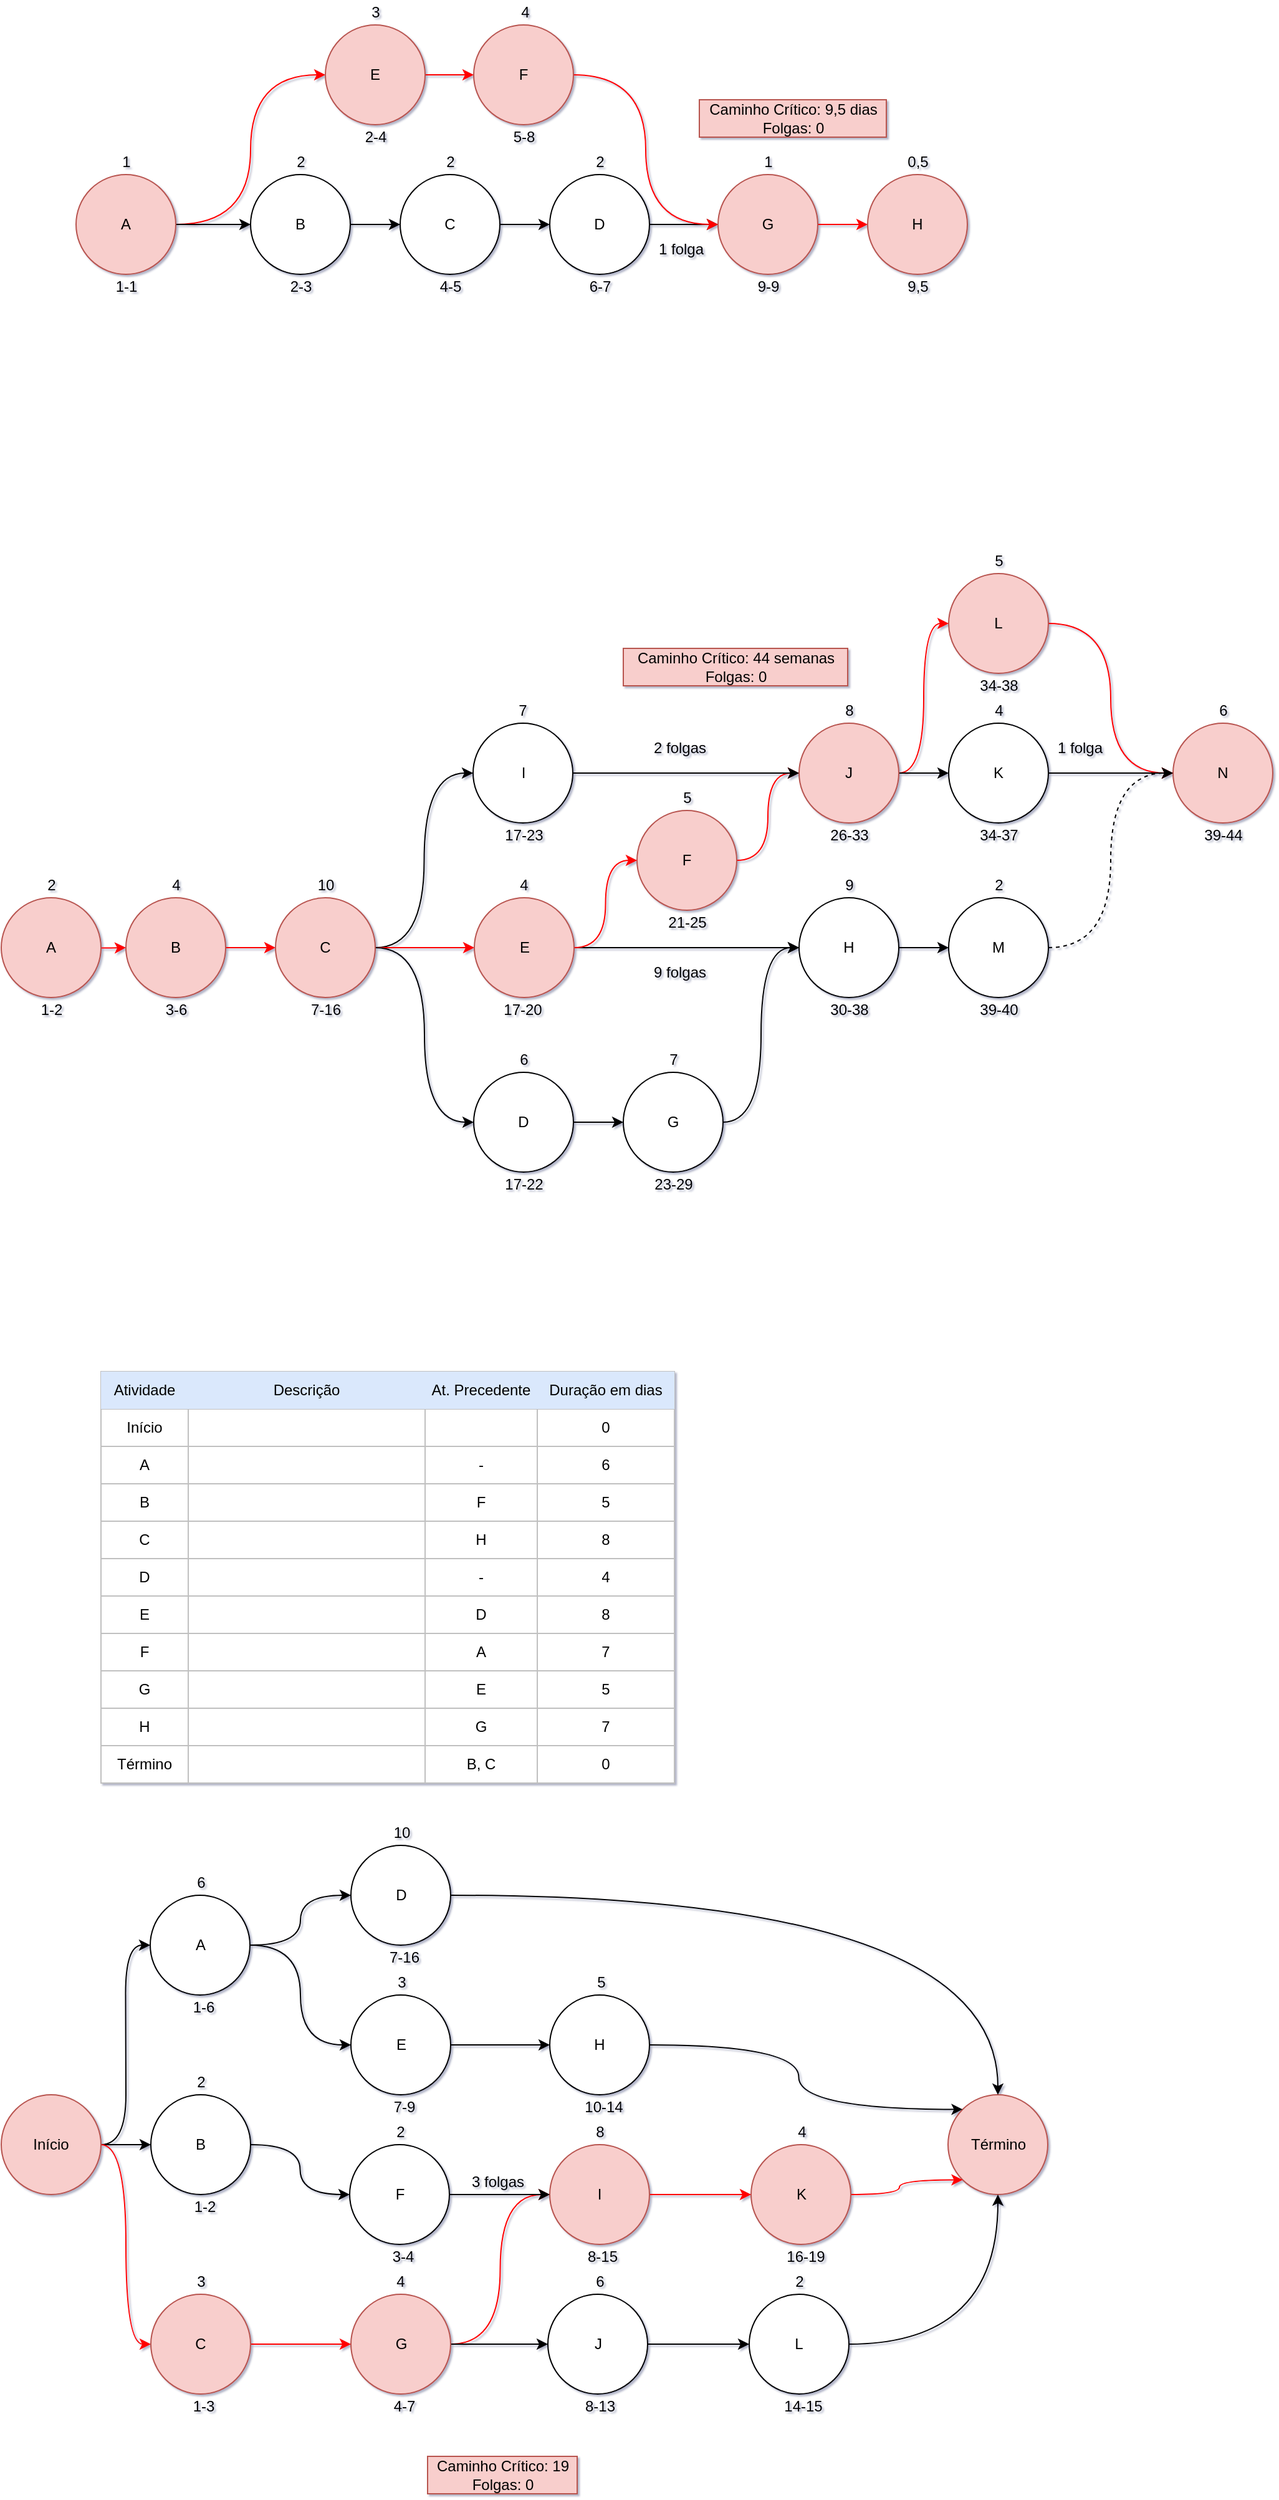 <mxfile version="15.4.1" type="github"><diagram id="ekVi1uLk6KoxNZ3EN3lS" name="Page-1"><mxGraphModel dx="1554" dy="634" grid="0" gridSize="10" guides="1" tooltips="1" connect="1" arrows="1" fold="1" page="0" pageScale="1" pageWidth="827" pageHeight="1169" background="none" math="0" shadow="1"><root><mxCell id="0"/><mxCell id="1" parent="0"/><mxCell id="PwrBNmRPou-JZv36sYNC-56" style="edgeStyle=orthogonalEdgeStyle;curved=1;rounded=0;orthogonalLoop=1;jettySize=auto;html=1;exitX=1;exitY=0.5;exitDx=0;exitDy=0;entryX=0;entryY=0.5;entryDx=0;entryDy=0;shadow=0;strokeColor=#FF0000;" parent="1" source="PwrBNmRPou-JZv36sYNC-1" target="PwrBNmRPou-JZv36sYNC-5" edge="1"><mxGeometry relative="1" as="geometry"/></mxCell><mxCell id="PwrBNmRPou-JZv36sYNC-57" style="edgeStyle=orthogonalEdgeStyle;curved=1;rounded=0;orthogonalLoop=1;jettySize=auto;html=1;exitX=1;exitY=0.5;exitDx=0;exitDy=0;entryX=0;entryY=0.5;entryDx=0;entryDy=0;shadow=0;" parent="1" source="PwrBNmRPou-JZv36sYNC-1" target="PwrBNmRPou-JZv36sYNC-2" edge="1"><mxGeometry relative="1" as="geometry"/></mxCell><mxCell id="PwrBNmRPou-JZv36sYNC-1" value="&lt;div&gt;A&lt;/div&gt;" style="ellipse;whiteSpace=wrap;html=1;aspect=fixed;strokeColor=#b85450;fillColor=#f8cecc;" parent="1" vertex="1"><mxGeometry x="60" y="220" width="80" height="80" as="geometry"/></mxCell><mxCell id="PwrBNmRPou-JZv36sYNC-24" value="" style="edgeStyle=orthogonalEdgeStyle;curved=1;rounded=0;orthogonalLoop=1;jettySize=auto;html=1;shadow=0;" parent="1" source="PwrBNmRPou-JZv36sYNC-2" target="PwrBNmRPou-JZv36sYNC-3" edge="1"><mxGeometry relative="1" as="geometry"/></mxCell><mxCell id="PwrBNmRPou-JZv36sYNC-2" value="B" style="ellipse;whiteSpace=wrap;html=1;aspect=fixed;" parent="1" vertex="1"><mxGeometry x="200" y="220" width="80" height="80" as="geometry"/></mxCell><mxCell id="PwrBNmRPou-JZv36sYNC-25" value="" style="edgeStyle=orthogonalEdgeStyle;curved=1;rounded=0;orthogonalLoop=1;jettySize=auto;html=1;shadow=0;" parent="1" source="PwrBNmRPou-JZv36sYNC-3" target="PwrBNmRPou-JZv36sYNC-4" edge="1"><mxGeometry relative="1" as="geometry"/></mxCell><mxCell id="PwrBNmRPou-JZv36sYNC-3" value="C" style="ellipse;whiteSpace=wrap;html=1;aspect=fixed;" parent="1" vertex="1"><mxGeometry x="320" y="220" width="80" height="80" as="geometry"/></mxCell><mxCell id="PwrBNmRPou-JZv36sYNC-236" style="edgeStyle=orthogonalEdgeStyle;curved=1;rounded=0;orthogonalLoop=1;jettySize=auto;html=1;exitX=1;exitY=0.5;exitDx=0;exitDy=0;entryX=0;entryY=0.5;entryDx=0;entryDy=0;shadow=0;strokeColor=#000000;" parent="1" source="PwrBNmRPou-JZv36sYNC-4" target="PwrBNmRPou-JZv36sYNC-20" edge="1"><mxGeometry relative="1" as="geometry"/></mxCell><mxCell id="PwrBNmRPou-JZv36sYNC-4" value="D" style="ellipse;whiteSpace=wrap;html=1;aspect=fixed;" parent="1" vertex="1"><mxGeometry x="440" y="220" width="80" height="80" as="geometry"/></mxCell><mxCell id="PwrBNmRPou-JZv36sYNC-27" value="" style="edgeStyle=orthogonalEdgeStyle;curved=1;rounded=0;orthogonalLoop=1;jettySize=auto;html=1;shadow=0;strokeColor=#FF0000;" parent="1" source="PwrBNmRPou-JZv36sYNC-5" target="PwrBNmRPou-JZv36sYNC-18" edge="1"><mxGeometry relative="1" as="geometry"/></mxCell><mxCell id="PwrBNmRPou-JZv36sYNC-5" value="&lt;div&gt;E&lt;/div&gt;" style="ellipse;whiteSpace=wrap;html=1;aspect=fixed;strokeColor=#b85450;fillColor=#f8cecc;" parent="1" vertex="1"><mxGeometry x="260" y="100" width="80" height="80" as="geometry"/></mxCell><mxCell id="PwrBNmRPou-JZv36sYNC-12" value="&lt;div&gt;1&lt;/div&gt;" style="text;html=1;align=center;verticalAlign=middle;resizable=0;points=[];autosize=1;strokeColor=none;fillColor=none;" parent="1" vertex="1"><mxGeometry x="90" y="200" width="20" height="20" as="geometry"/></mxCell><mxCell id="PwrBNmRPou-JZv36sYNC-14" value="2" style="text;html=1;align=center;verticalAlign=middle;resizable=0;points=[];autosize=1;strokeColor=none;fillColor=none;" parent="1" vertex="1"><mxGeometry x="230" y="200" width="20" height="20" as="geometry"/></mxCell><mxCell id="PwrBNmRPou-JZv36sYNC-15" value="2" style="text;html=1;align=center;verticalAlign=middle;resizable=0;points=[];autosize=1;strokeColor=none;fillColor=none;" parent="1" vertex="1"><mxGeometry x="350" y="200" width="20" height="20" as="geometry"/></mxCell><mxCell id="PwrBNmRPou-JZv36sYNC-16" value="2" style="text;html=1;align=center;verticalAlign=middle;resizable=0;points=[];autosize=1;strokeColor=none;fillColor=none;" parent="1" vertex="1"><mxGeometry x="470" y="200" width="20" height="20" as="geometry"/></mxCell><mxCell id="PwrBNmRPou-JZv36sYNC-17" value="3" style="text;html=1;align=center;verticalAlign=middle;resizable=0;points=[];autosize=1;strokeColor=none;fillColor=none;" parent="1" vertex="1"><mxGeometry x="290" y="80" width="20" height="20" as="geometry"/></mxCell><mxCell id="PwrBNmRPou-JZv36sYNC-235" style="edgeStyle=orthogonalEdgeStyle;curved=1;rounded=0;orthogonalLoop=1;jettySize=auto;html=1;exitX=1;exitY=0.5;exitDx=0;exitDy=0;entryX=0;entryY=0.5;entryDx=0;entryDy=0;shadow=0;strokeColor=#FF0000;" parent="1" source="PwrBNmRPou-JZv36sYNC-18" target="PwrBNmRPou-JZv36sYNC-20" edge="1"><mxGeometry relative="1" as="geometry"/></mxCell><mxCell id="PwrBNmRPou-JZv36sYNC-18" value="&lt;div&gt;F&lt;/div&gt;" style="ellipse;whiteSpace=wrap;html=1;aspect=fixed;strokeColor=#b85450;fillColor=#f8cecc;" parent="1" vertex="1"><mxGeometry x="379" y="100" width="80" height="80" as="geometry"/></mxCell><mxCell id="PwrBNmRPou-JZv36sYNC-19" value="4" style="text;html=1;align=center;verticalAlign=middle;resizable=0;points=[];autosize=1;strokeColor=none;fillColor=none;" parent="1" vertex="1"><mxGeometry x="410" y="80" width="20" height="20" as="geometry"/></mxCell><mxCell id="PwrBNmRPou-JZv36sYNC-93" value="" style="edgeStyle=orthogonalEdgeStyle;curved=1;rounded=0;orthogonalLoop=1;jettySize=auto;html=1;shadow=0;strokeColor=#FF0000;" parent="1" source="PwrBNmRPou-JZv36sYNC-20" target="PwrBNmRPou-JZv36sYNC-22" edge="1"><mxGeometry relative="1" as="geometry"/></mxCell><mxCell id="PwrBNmRPou-JZv36sYNC-20" value="G" style="ellipse;whiteSpace=wrap;html=1;aspect=fixed;strokeColor=#b85450;fillColor=#f8cecc;" parent="1" vertex="1"><mxGeometry x="575" y="220" width="80" height="80" as="geometry"/></mxCell><mxCell id="PwrBNmRPou-JZv36sYNC-21" value="1" style="text;html=1;align=center;verticalAlign=middle;resizable=0;points=[];autosize=1;strokeColor=none;fillColor=none;" parent="1" vertex="1"><mxGeometry x="605" y="200" width="20" height="20" as="geometry"/></mxCell><mxCell id="PwrBNmRPou-JZv36sYNC-22" value="H" style="ellipse;whiteSpace=wrap;html=1;aspect=fixed;strokeColor=#b85450;fillColor=#f8cecc;" parent="1" vertex="1"><mxGeometry x="695" y="220" width="80" height="80" as="geometry"/></mxCell><mxCell id="PwrBNmRPou-JZv36sYNC-23" value="&lt;div&gt;0,5&lt;/div&gt;" style="text;html=1;align=center;verticalAlign=middle;resizable=0;points=[];autosize=1;strokeColor=none;fillColor=none;" parent="1" vertex="1"><mxGeometry x="720" y="200" width="30" height="20" as="geometry"/></mxCell><mxCell id="PwrBNmRPou-JZv36sYNC-184" value="" style="edgeStyle=orthogonalEdgeStyle;curved=1;rounded=0;orthogonalLoop=1;jettySize=auto;html=1;shadow=0;strokeColor=#FF0000;" parent="1" target="PwrBNmRPou-JZv36sYNC-144" edge="1"><mxGeometry relative="1" as="geometry"><mxPoint x="60" y="840" as="sourcePoint"/></mxGeometry></mxCell><mxCell id="PwrBNmRPou-JZv36sYNC-142" value="&lt;div&gt;A&lt;/div&gt;" style="ellipse;whiteSpace=wrap;html=1;aspect=fixed;strokeColor=#b85450;fillColor=#f8cecc;" parent="1" vertex="1"><mxGeometry y="800" width="80" height="80" as="geometry"/></mxCell><mxCell id="PwrBNmRPou-JZv36sYNC-143" value="" style="edgeStyle=orthogonalEdgeStyle;curved=1;rounded=0;orthogonalLoop=1;jettySize=auto;html=1;shadow=0;strokeColor=#FF0000;" parent="1" source="PwrBNmRPou-JZv36sYNC-144" target="PwrBNmRPou-JZv36sYNC-148" edge="1"><mxGeometry relative="1" as="geometry"/></mxCell><mxCell id="PwrBNmRPou-JZv36sYNC-144" value="B" style="ellipse;whiteSpace=wrap;html=1;aspect=fixed;strokeColor=#b85450;fillColor=#f8cecc;" parent="1" vertex="1"><mxGeometry x="100" y="800" width="80" height="80" as="geometry"/></mxCell><mxCell id="PwrBNmRPou-JZv36sYNC-147" value="" style="edgeStyle=orthogonalEdgeStyle;curved=1;rounded=0;orthogonalLoop=1;jettySize=auto;html=1;shadow=0;entryX=0;entryY=0.5;entryDx=0;entryDy=0;" parent="1" source="PwrBNmRPou-JZv36sYNC-148" target="PwrBNmRPou-JZv36sYNC-165" edge="1"><mxGeometry relative="1" as="geometry"/></mxCell><mxCell id="PwrBNmRPou-JZv36sYNC-185" style="edgeStyle=orthogonalEdgeStyle;curved=1;rounded=0;orthogonalLoop=1;jettySize=auto;html=1;exitX=1;exitY=0.5;exitDx=0;exitDy=0;entryX=0;entryY=0.5;entryDx=0;entryDy=0;shadow=0;strokeColor=#FF0000;" parent="1" source="PwrBNmRPou-JZv36sYNC-148" target="PwrBNmRPou-JZv36sYNC-155" edge="1"><mxGeometry relative="1" as="geometry"/></mxCell><mxCell id="PwrBNmRPou-JZv36sYNC-207" style="edgeStyle=orthogonalEdgeStyle;curved=1;rounded=0;orthogonalLoop=1;jettySize=auto;html=1;exitX=1;exitY=0.5;exitDx=0;exitDy=0;entryX=0;entryY=0.5;entryDx=0;entryDy=0;shadow=0;" parent="1" source="PwrBNmRPou-JZv36sYNC-148" target="PwrBNmRPou-JZv36sYNC-150" edge="1"><mxGeometry relative="1" as="geometry"/></mxCell><mxCell id="PwrBNmRPou-JZv36sYNC-148" value="&lt;div&gt;C&lt;/div&gt;" style="ellipse;whiteSpace=wrap;html=1;aspect=fixed;strokeColor=#b85450;fillColor=#f8cecc;" parent="1" vertex="1"><mxGeometry x="220" y="800" width="80" height="80" as="geometry"/></mxCell><mxCell id="PwrBNmRPou-JZv36sYNC-149" value="" style="edgeStyle=orthogonalEdgeStyle;curved=1;rounded=0;orthogonalLoop=1;jettySize=auto;html=1;shadow=0;" parent="1" source="PwrBNmRPou-JZv36sYNC-150" target="PwrBNmRPou-JZv36sYNC-169" edge="1"><mxGeometry relative="1" as="geometry"/></mxCell><mxCell id="PwrBNmRPou-JZv36sYNC-150" value="D" style="ellipse;whiteSpace=wrap;html=1;aspect=fixed;" parent="1" vertex="1"><mxGeometry x="379" y="940" width="80" height="80" as="geometry"/></mxCell><mxCell id="PwrBNmRPou-JZv36sYNC-203" style="edgeStyle=orthogonalEdgeStyle;curved=1;rounded=0;orthogonalLoop=1;jettySize=auto;html=1;exitX=1;exitY=0.5;exitDx=0;exitDy=0;entryX=0;entryY=0.5;entryDx=0;entryDy=0;shadow=0;strokeColor=#FF0000;" parent="1" source="PwrBNmRPou-JZv36sYNC-152" target="PwrBNmRPou-JZv36sYNC-163" edge="1"><mxGeometry relative="1" as="geometry"/></mxCell><mxCell id="PwrBNmRPou-JZv36sYNC-152" value="F" style="ellipse;whiteSpace=wrap;html=1;aspect=fixed;strokeColor=#b85450;fillColor=#f8cecc;" parent="1" vertex="1"><mxGeometry x="510" y="730" width="80" height="80" as="geometry"/></mxCell><mxCell id="PwrBNmRPou-JZv36sYNC-153" value="" style="edgeStyle=orthogonalEdgeStyle;curved=1;rounded=0;orthogonalLoop=1;jettySize=auto;html=1;shadow=0;" parent="1" source="PwrBNmRPou-JZv36sYNC-155" target="PwrBNmRPou-JZv36sYNC-167" edge="1"><mxGeometry relative="1" as="geometry"/></mxCell><mxCell id="PwrBNmRPou-JZv36sYNC-202" style="edgeStyle=orthogonalEdgeStyle;curved=1;rounded=0;orthogonalLoop=1;jettySize=auto;html=1;exitX=1;exitY=0.5;exitDx=0;exitDy=0;entryX=0;entryY=0.5;entryDx=0;entryDy=0;shadow=0;strokeColor=#FF0000;" parent="1" source="PwrBNmRPou-JZv36sYNC-155" target="PwrBNmRPou-JZv36sYNC-152" edge="1"><mxGeometry relative="1" as="geometry"/></mxCell><mxCell id="PwrBNmRPou-JZv36sYNC-155" value="E" style="ellipse;whiteSpace=wrap;html=1;aspect=fixed;strokeColor=#b85450;fillColor=#f8cecc;" parent="1" vertex="1"><mxGeometry x="379.5" y="800" width="80" height="80" as="geometry"/></mxCell><mxCell id="PwrBNmRPou-JZv36sYNC-156" value="N" style="ellipse;whiteSpace=wrap;html=1;aspect=fixed;strokeColor=#b85450;fillColor=#f8cecc;" parent="1" vertex="1"><mxGeometry x="940" y="660" width="80" height="80" as="geometry"/></mxCell><mxCell id="PwrBNmRPou-JZv36sYNC-205" style="edgeStyle=orthogonalEdgeStyle;curved=1;rounded=0;orthogonalLoop=1;jettySize=auto;html=1;exitX=1;exitY=0.5;exitDx=0;exitDy=0;shadow=0;dashed=1;entryX=0;entryY=0.5;entryDx=0;entryDy=0;" parent="1" source="PwrBNmRPou-JZv36sYNC-157" target="PwrBNmRPou-JZv36sYNC-156" edge="1"><mxGeometry relative="1" as="geometry"><mxPoint x="811" y="890" as="targetPoint"/></mxGeometry></mxCell><mxCell id="PwrBNmRPou-JZv36sYNC-157" value="M" style="ellipse;whiteSpace=wrap;html=1;aspect=fixed;" parent="1" vertex="1"><mxGeometry x="760" y="800" width="80" height="80" as="geometry"/></mxCell><mxCell id="PwrBNmRPou-JZv36sYNC-198" style="edgeStyle=orthogonalEdgeStyle;curved=1;rounded=0;orthogonalLoop=1;jettySize=auto;html=1;exitX=1;exitY=0.5;exitDx=0;exitDy=0;shadow=0;strokeColor=#FF0000;entryX=0;entryY=0.5;entryDx=0;entryDy=0;" parent="1" source="PwrBNmRPou-JZv36sYNC-159" target="PwrBNmRPou-JZv36sYNC-156" edge="1"><mxGeometry relative="1" as="geometry"/></mxCell><mxCell id="PwrBNmRPou-JZv36sYNC-159" value="L" style="ellipse;whiteSpace=wrap;html=1;aspect=fixed;strokeColor=#b85450;fillColor=#f8cecc;" parent="1" vertex="1"><mxGeometry x="760" y="540" width="80" height="80" as="geometry"/></mxCell><mxCell id="PwrBNmRPou-JZv36sYNC-192" style="edgeStyle=orthogonalEdgeStyle;curved=1;rounded=0;orthogonalLoop=1;jettySize=auto;html=1;exitX=1;exitY=0.5;exitDx=0;exitDy=0;entryX=0;entryY=0.5;entryDx=0;entryDy=0;shadow=0;" parent="1" source="PwrBNmRPou-JZv36sYNC-160" target="PwrBNmRPou-JZv36sYNC-156" edge="1"><mxGeometry relative="1" as="geometry"/></mxCell><mxCell id="PwrBNmRPou-JZv36sYNC-160" value="K" style="ellipse;whiteSpace=wrap;html=1;aspect=fixed;" parent="1" vertex="1"><mxGeometry x="760" y="660" width="80" height="80" as="geometry"/></mxCell><mxCell id="PwrBNmRPou-JZv36sYNC-191" style="edgeStyle=orthogonalEdgeStyle;curved=1;rounded=0;orthogonalLoop=1;jettySize=auto;html=1;exitX=1;exitY=0.5;exitDx=0;exitDy=0;entryX=0;entryY=0.5;entryDx=0;entryDy=0;shadow=0;strokeColor=#FF0000;" parent="1" source="PwrBNmRPou-JZv36sYNC-163" target="PwrBNmRPou-JZv36sYNC-159" edge="1"><mxGeometry relative="1" as="geometry"/></mxCell><mxCell id="PwrBNmRPou-JZv36sYNC-201" style="edgeStyle=orthogonalEdgeStyle;curved=1;rounded=0;orthogonalLoop=1;jettySize=auto;html=1;exitX=1;exitY=0.5;exitDx=0;exitDy=0;entryX=0;entryY=0.5;entryDx=0;entryDy=0;shadow=0;" parent="1" source="PwrBNmRPou-JZv36sYNC-163" target="PwrBNmRPou-JZv36sYNC-160" edge="1"><mxGeometry relative="1" as="geometry"/></mxCell><mxCell id="PwrBNmRPou-JZv36sYNC-163" value="J" style="ellipse;whiteSpace=wrap;html=1;aspect=fixed;strokeColor=#b85450;fillColor=#f8cecc;" parent="1" vertex="1"><mxGeometry x="640" y="660" width="80" height="80" as="geometry"/></mxCell><mxCell id="PwrBNmRPou-JZv36sYNC-199" style="edgeStyle=orthogonalEdgeStyle;curved=1;rounded=0;orthogonalLoop=1;jettySize=auto;html=1;exitX=1;exitY=0.5;exitDx=0;exitDy=0;entryX=0;entryY=0.5;entryDx=0;entryDy=0;shadow=0;" parent="1" source="PwrBNmRPou-JZv36sYNC-165" target="PwrBNmRPou-JZv36sYNC-163" edge="1"><mxGeometry relative="1" as="geometry"/></mxCell><mxCell id="PwrBNmRPou-JZv36sYNC-165" value="I" style="ellipse;whiteSpace=wrap;html=1;aspect=fixed;" parent="1" vertex="1"><mxGeometry x="378.5" y="660" width="80" height="80" as="geometry"/></mxCell><mxCell id="PwrBNmRPou-JZv36sYNC-188" value="" style="edgeStyle=orthogonalEdgeStyle;curved=1;rounded=0;orthogonalLoop=1;jettySize=auto;html=1;shadow=0;" parent="1" source="PwrBNmRPou-JZv36sYNC-167" target="PwrBNmRPou-JZv36sYNC-157" edge="1"><mxGeometry relative="1" as="geometry"/></mxCell><mxCell id="PwrBNmRPou-JZv36sYNC-167" value="H" style="ellipse;whiteSpace=wrap;html=1;aspect=fixed;" parent="1" vertex="1"><mxGeometry x="640" y="800" width="80" height="80" as="geometry"/></mxCell><mxCell id="PwrBNmRPou-JZv36sYNC-204" style="edgeStyle=orthogonalEdgeStyle;curved=1;rounded=0;orthogonalLoop=1;jettySize=auto;html=1;exitX=1;exitY=0.5;exitDx=0;exitDy=0;shadow=0;entryX=0;entryY=0.5;entryDx=0;entryDy=0;" parent="1" source="PwrBNmRPou-JZv36sYNC-169" target="PwrBNmRPou-JZv36sYNC-167" edge="1"><mxGeometry relative="1" as="geometry"/></mxCell><mxCell id="PwrBNmRPou-JZv36sYNC-169" value="G" style="ellipse;whiteSpace=wrap;html=1;aspect=fixed;" parent="1" vertex="1"><mxGeometry x="499" y="940" width="80" height="80" as="geometry"/></mxCell><mxCell id="PwrBNmRPou-JZv36sYNC-170" value="2" style="text;html=1;align=center;verticalAlign=middle;resizable=0;points=[];autosize=1;strokeColor=none;fillColor=none;" parent="1" vertex="1"><mxGeometry x="29.5" y="780" width="20" height="20" as="geometry"/></mxCell><mxCell id="PwrBNmRPou-JZv36sYNC-171" value="4" style="text;html=1;align=center;verticalAlign=middle;resizable=0;points=[];autosize=1;strokeColor=none;fillColor=none;" parent="1" vertex="1"><mxGeometry x="129.5" y="780" width="20" height="20" as="geometry"/></mxCell><mxCell id="PwrBNmRPou-JZv36sYNC-172" value="10" style="text;html=1;align=center;verticalAlign=middle;resizable=0;points=[];autosize=1;strokeColor=none;fillColor=none;" parent="1" vertex="1"><mxGeometry x="244.5" y="780" width="30" height="20" as="geometry"/></mxCell><mxCell id="PwrBNmRPou-JZv36sYNC-173" value="6" style="text;html=1;align=center;verticalAlign=middle;resizable=0;points=[];autosize=1;strokeColor=none;fillColor=none;" parent="1" vertex="1"><mxGeometry x="408.5" y="920" width="20" height="20" as="geometry"/></mxCell><mxCell id="PwrBNmRPou-JZv36sYNC-174" value="4" style="text;html=1;align=center;verticalAlign=middle;resizable=0;points=[];autosize=1;strokeColor=none;fillColor=none;" parent="1" vertex="1"><mxGeometry x="409" y="780" width="20" height="20" as="geometry"/></mxCell><mxCell id="PwrBNmRPou-JZv36sYNC-175" value="5" style="text;html=1;align=center;verticalAlign=middle;resizable=0;points=[];autosize=1;strokeColor=none;fillColor=none;" parent="1" vertex="1"><mxGeometry x="539.5" y="710" width="20" height="20" as="geometry"/></mxCell><mxCell id="PwrBNmRPou-JZv36sYNC-176" value="7" style="text;html=1;align=center;verticalAlign=middle;resizable=0;points=[];autosize=1;strokeColor=none;fillColor=none;" parent="1" vertex="1"><mxGeometry x="528.5" y="920" width="20" height="20" as="geometry"/></mxCell><mxCell id="PwrBNmRPou-JZv36sYNC-177" value="9" style="text;html=1;align=center;verticalAlign=middle;resizable=0;points=[];autosize=1;strokeColor=none;fillColor=none;" parent="1" vertex="1"><mxGeometry x="669.5" y="780" width="20" height="20" as="geometry"/></mxCell><mxCell id="PwrBNmRPou-JZv36sYNC-178" value="7" style="text;html=1;align=center;verticalAlign=middle;resizable=0;points=[];autosize=1;strokeColor=none;fillColor=none;" parent="1" vertex="1"><mxGeometry x="408" y="640" width="20" height="20" as="geometry"/></mxCell><mxCell id="PwrBNmRPou-JZv36sYNC-179" value="&lt;div&gt;8&lt;/div&gt;" style="text;html=1;align=center;verticalAlign=middle;resizable=0;points=[];autosize=1;strokeColor=none;fillColor=none;" parent="1" vertex="1"><mxGeometry x="669.5" y="640" width="20" height="20" as="geometry"/></mxCell><mxCell id="PwrBNmRPou-JZv36sYNC-180" value="4" style="text;html=1;align=center;verticalAlign=middle;resizable=0;points=[];autosize=1;strokeColor=none;fillColor=none;" parent="1" vertex="1"><mxGeometry x="789.5" y="640" width="20" height="20" as="geometry"/></mxCell><mxCell id="PwrBNmRPou-JZv36sYNC-181" value="5" style="text;html=1;align=center;verticalAlign=middle;resizable=0;points=[];autosize=1;strokeColor=none;fillColor=none;" parent="1" vertex="1"><mxGeometry x="790" y="520" width="20" height="20" as="geometry"/></mxCell><mxCell id="PwrBNmRPou-JZv36sYNC-182" value="2" style="text;html=1;align=center;verticalAlign=middle;resizable=0;points=[];autosize=1;strokeColor=none;fillColor=none;" parent="1" vertex="1"><mxGeometry x="789.5" y="780" width="20" height="20" as="geometry"/></mxCell><mxCell id="PwrBNmRPou-JZv36sYNC-183" value="6" style="text;html=1;align=center;verticalAlign=middle;resizable=0;points=[];autosize=1;strokeColor=none;fillColor=none;" parent="1" vertex="1"><mxGeometry x="969.5" y="640" width="20" height="20" as="geometry"/></mxCell><mxCell id="PwrBNmRPou-JZv36sYNC-208" value="&lt;div&gt;1-1&lt;/div&gt;" style="text;html=1;align=center;verticalAlign=middle;resizable=0;points=[];autosize=1;strokeColor=none;fillColor=none;" parent="1" vertex="1"><mxGeometry x="85" y="300" width="30" height="20" as="geometry"/></mxCell><mxCell id="PwrBNmRPou-JZv36sYNC-209" value="2-3" style="text;html=1;align=center;verticalAlign=middle;resizable=0;points=[];autosize=1;strokeColor=none;fillColor=none;" parent="1" vertex="1"><mxGeometry x="225" y="300" width="30" height="20" as="geometry"/></mxCell><mxCell id="PwrBNmRPou-JZv36sYNC-210" value="4-5" style="text;html=1;align=center;verticalAlign=middle;resizable=0;points=[];autosize=1;strokeColor=none;fillColor=none;" parent="1" vertex="1"><mxGeometry x="345" y="300" width="30" height="20" as="geometry"/></mxCell><mxCell id="PwrBNmRPou-JZv36sYNC-211" value="6-7" style="text;html=1;align=center;verticalAlign=middle;resizable=0;points=[];autosize=1;strokeColor=none;fillColor=none;" parent="1" vertex="1"><mxGeometry x="465" y="300" width="30" height="20" as="geometry"/></mxCell><mxCell id="PwrBNmRPou-JZv36sYNC-212" value="9-9" style="text;html=1;align=center;verticalAlign=middle;resizable=0;points=[];autosize=1;strokeColor=none;fillColor=none;" parent="1" vertex="1"><mxGeometry x="600" y="300" width="30" height="20" as="geometry"/></mxCell><mxCell id="PwrBNmRPou-JZv36sYNC-214" value="2-4" style="text;html=1;align=center;verticalAlign=middle;resizable=0;points=[];autosize=1;strokeColor=none;fillColor=none;" parent="1" vertex="1"><mxGeometry x="285" y="180" width="30" height="20" as="geometry"/></mxCell><mxCell id="PwrBNmRPou-JZv36sYNC-215" value="&lt;div&gt;5-8&lt;/div&gt;" style="text;html=1;align=center;verticalAlign=middle;resizable=0;points=[];autosize=1;strokeColor=none;fillColor=none;" parent="1" vertex="1"><mxGeometry x="404" y="180" width="30" height="20" as="geometry"/></mxCell><mxCell id="PwrBNmRPou-JZv36sYNC-233" value="&lt;div&gt;9,5&lt;/div&gt;" style="text;html=1;align=center;verticalAlign=middle;resizable=0;points=[];autosize=1;strokeColor=none;fillColor=none;" parent="1" vertex="1"><mxGeometry x="720" y="300" width="30" height="20" as="geometry"/></mxCell><mxCell id="PwrBNmRPou-JZv36sYNC-237" value="&lt;div&gt;1 folga&lt;/div&gt;" style="text;html=1;align=center;verticalAlign=middle;resizable=0;points=[];autosize=1;strokeColor=none;fillColor=none;" parent="1" vertex="1"><mxGeometry x="519.5" y="270" width="50" height="20" as="geometry"/></mxCell><mxCell id="PwrBNmRPou-JZv36sYNC-238" value="1-2" style="text;html=1;align=center;verticalAlign=middle;resizable=0;points=[];autosize=1;strokeColor=none;fillColor=none;" parent="1" vertex="1"><mxGeometry x="24.5" y="880" width="30" height="20" as="geometry"/></mxCell><mxCell id="PwrBNmRPou-JZv36sYNC-239" value="3-6" style="text;html=1;align=center;verticalAlign=middle;resizable=0;points=[];autosize=1;strokeColor=none;fillColor=none;" parent="1" vertex="1"><mxGeometry x="124.5" y="880" width="30" height="20" as="geometry"/></mxCell><mxCell id="PwrBNmRPou-JZv36sYNC-240" value="7-16" style="text;html=1;align=center;verticalAlign=middle;resizable=0;points=[];autosize=1;strokeColor=none;fillColor=none;" parent="1" vertex="1"><mxGeometry x="239.5" y="880" width="40" height="20" as="geometry"/></mxCell><mxCell id="PwrBNmRPou-JZv36sYNC-241" value="17-20" style="text;html=1;align=center;verticalAlign=middle;resizable=0;points=[];autosize=1;strokeColor=none;fillColor=none;" parent="1" vertex="1"><mxGeometry x="393" y="880" width="50" height="20" as="geometry"/></mxCell><mxCell id="PwrBNmRPou-JZv36sYNC-242" value="17-23" style="text;html=1;align=center;verticalAlign=middle;resizable=0;points=[];autosize=1;strokeColor=none;fillColor=none;" parent="1" vertex="1"><mxGeometry x="394" y="740" width="50" height="20" as="geometry"/></mxCell><mxCell id="PwrBNmRPou-JZv36sYNC-243" value="17-22" style="text;html=1;align=center;verticalAlign=middle;resizable=0;points=[];autosize=1;strokeColor=none;fillColor=none;" parent="1" vertex="1"><mxGeometry x="394" y="1020" width="50" height="20" as="geometry"/></mxCell><mxCell id="PwrBNmRPou-JZv36sYNC-244" value="23-29" style="text;html=1;align=center;verticalAlign=middle;resizable=0;points=[];autosize=1;strokeColor=none;fillColor=none;" parent="1" vertex="1"><mxGeometry x="513.5" y="1020" width="50" height="20" as="geometry"/></mxCell><mxCell id="PwrBNmRPou-JZv36sYNC-245" value="21-25" style="text;html=1;align=center;verticalAlign=middle;resizable=0;points=[];autosize=1;strokeColor=none;fillColor=none;" parent="1" vertex="1"><mxGeometry x="524.5" y="810" width="50" height="20" as="geometry"/></mxCell><mxCell id="PwrBNmRPou-JZv36sYNC-247" value="26-33" style="text;html=1;align=center;verticalAlign=middle;resizable=0;points=[];autosize=1;strokeColor=none;fillColor=none;" parent="1" vertex="1"><mxGeometry x="655" y="740" width="50" height="20" as="geometry"/></mxCell><mxCell id="PwrBNmRPou-JZv36sYNC-248" value="30-38" style="text;html=1;align=center;verticalAlign=middle;resizable=0;points=[];autosize=1;strokeColor=none;fillColor=none;" parent="1" vertex="1"><mxGeometry x="655" y="880" width="50" height="20" as="geometry"/></mxCell><mxCell id="PwrBNmRPou-JZv36sYNC-249" value="39-40" style="text;html=1;align=center;verticalAlign=middle;resizable=0;points=[];autosize=1;strokeColor=none;fillColor=none;" parent="1" vertex="1"><mxGeometry x="774.5" y="880" width="50" height="20" as="geometry"/></mxCell><mxCell id="PwrBNmRPou-JZv36sYNC-250" value="34-38" style="text;html=1;align=center;verticalAlign=middle;resizable=0;points=[];autosize=1;strokeColor=none;fillColor=none;" parent="1" vertex="1"><mxGeometry x="774.5" y="620" width="50" height="20" as="geometry"/></mxCell><mxCell id="PwrBNmRPou-JZv36sYNC-251" value="34-37" style="text;html=1;align=center;verticalAlign=middle;resizable=0;points=[];autosize=1;strokeColor=none;fillColor=none;" parent="1" vertex="1"><mxGeometry x="774.5" y="740" width="50" height="20" as="geometry"/></mxCell><mxCell id="PwrBNmRPou-JZv36sYNC-252" value="39-44" style="text;html=1;align=center;verticalAlign=middle;resizable=0;points=[];autosize=1;strokeColor=none;fillColor=none;" parent="1" vertex="1"><mxGeometry x="955" y="740" width="50" height="20" as="geometry"/></mxCell><mxCell id="PwrBNmRPou-JZv36sYNC-256" value="2 folgas" style="text;html=1;align=center;verticalAlign=middle;resizable=0;points=[];autosize=1;strokeColor=none;fillColor=none;fontSize=12;" parent="1" vertex="1"><mxGeometry x="513.5" y="670" width="60" height="20" as="geometry"/></mxCell><mxCell id="PwrBNmRPou-JZv36sYNC-261" value="&lt;div&gt;9 folgas&lt;/div&gt;" style="text;html=1;align=center;verticalAlign=middle;resizable=0;points=[];autosize=1;strokeColor=none;fillColor=none;fontSize=12;" parent="1" vertex="1"><mxGeometry x="513.5" y="850" width="60" height="20" as="geometry"/></mxCell><mxCell id="PwrBNmRPou-JZv36sYNC-264" value="&lt;div&gt;1 folga&lt;br&gt;&lt;/div&gt;" style="text;html=1;align=center;verticalAlign=middle;resizable=0;points=[];autosize=1;strokeColor=none;fillColor=none;fontSize=12;" parent="1" vertex="1"><mxGeometry x="840" y="670" width="50" height="20" as="geometry"/></mxCell><mxCell id="PwrBNmRPou-JZv36sYNC-270" value="" style="shape=table;html=1;whiteSpace=wrap;startSize=0;container=1;collapsible=0;childLayout=tableLayout;rounded=0;fontColor=#000000;strokeColor=#c0c0c0;gradientColor=none;align=center;verticalAlign=middle;" parent="1" vertex="1"><mxGeometry x="80" y="1180" width="460" height="330" as="geometry"/></mxCell><mxCell id="PwrBNmRPou-JZv36sYNC-271" value="" style="shape=partialRectangle;html=1;whiteSpace=wrap;collapsible=0;dropTarget=0;pointerEvents=0;fillColor=none;top=0;left=0;bottom=0;right=0;points=[[0,0.5],[1,0.5]];portConstraint=eastwest;rounded=0;fontColor=#000000;strokeColor=#c0c0c0;align=center;verticalAlign=middle;" parent="PwrBNmRPou-JZv36sYNC-270" vertex="1"><mxGeometry width="460" height="30" as="geometry"/></mxCell><mxCell id="PwrBNmRPou-JZv36sYNC-272" value="Atividade" style="shape=partialRectangle;html=1;whiteSpace=wrap;connectable=0;fillColor=#dae8fc;top=0;left=0;bottom=0;right=0;overflow=hidden;pointerEvents=1;rounded=0;strokeColor=#6c8ebf;align=center;verticalAlign=middle;fontStyle=0;labelBorderColor=none;labelBackgroundColor=none;fontColor=default;" parent="PwrBNmRPou-JZv36sYNC-271" vertex="1"><mxGeometry width="70" height="30" as="geometry"><mxRectangle width="70" height="30" as="alternateBounds"/></mxGeometry></mxCell><mxCell id="smFpC3chepECKM15fPGV-1" value="Descrição" style="shape=partialRectangle;html=1;whiteSpace=wrap;connectable=0;fillColor=#dae8fc;top=0;left=0;bottom=0;right=0;overflow=hidden;pointerEvents=1;rounded=0;strokeColor=#6c8ebf;align=center;verticalAlign=middle;fontStyle=0;labelBorderColor=none;labelBackgroundColor=none;fontColor=default;" vertex="1" parent="PwrBNmRPou-JZv36sYNC-271"><mxGeometry x="70" width="190" height="30" as="geometry"><mxRectangle width="190" height="30" as="alternateBounds"/></mxGeometry></mxCell><mxCell id="PwrBNmRPou-JZv36sYNC-273" value="At. Precedente" style="shape=partialRectangle;html=1;whiteSpace=wrap;connectable=0;fillColor=#dae8fc;top=0;left=0;bottom=0;right=0;overflow=hidden;pointerEvents=1;rounded=0;strokeColor=#6c8ebf;align=center;verticalAlign=middle;fontStyle=0;labelBorderColor=none;labelBackgroundColor=none;fontColor=default;" parent="PwrBNmRPou-JZv36sYNC-271" vertex="1"><mxGeometry x="260" width="90" height="30" as="geometry"><mxRectangle width="90" height="30" as="alternateBounds"/></mxGeometry></mxCell><mxCell id="PwrBNmRPou-JZv36sYNC-274" value="Duração em dias" style="shape=partialRectangle;html=1;whiteSpace=wrap;connectable=0;fillColor=#dae8fc;top=0;left=0;bottom=0;right=0;overflow=hidden;pointerEvents=1;rounded=0;strokeColor=#6c8ebf;align=center;verticalAlign=middle;fontStyle=0;labelBorderColor=none;labelBackgroundColor=none;fontColor=default;" parent="PwrBNmRPou-JZv36sYNC-271" vertex="1"><mxGeometry x="350" width="110" height="30" as="geometry"><mxRectangle width="110" height="30" as="alternateBounds"/></mxGeometry></mxCell><mxCell id="PwrBNmRPou-JZv36sYNC-359" style="shape=partialRectangle;html=1;whiteSpace=wrap;collapsible=0;dropTarget=0;pointerEvents=0;fillColor=none;top=0;left=0;bottom=0;right=0;points=[[0,0.5],[1,0.5]];portConstraint=eastwest;rounded=0;fontColor=#000000;strokeColor=#c0c0c0;align=center;verticalAlign=middle;" parent="PwrBNmRPou-JZv36sYNC-270" vertex="1"><mxGeometry y="30" width="460" height="30" as="geometry"/></mxCell><mxCell id="PwrBNmRPou-JZv36sYNC-360" value="Início" style="shape=partialRectangle;html=1;whiteSpace=wrap;connectable=0;fillColor=none;top=0;left=0;bottom=0;right=0;overflow=hidden;pointerEvents=1;rounded=0;fontColor=#000000;strokeColor=#c0c0c0;align=center;verticalAlign=middle;" parent="PwrBNmRPou-JZv36sYNC-359" vertex="1"><mxGeometry width="70" height="30" as="geometry"><mxRectangle width="70" height="30" as="alternateBounds"/></mxGeometry></mxCell><mxCell id="smFpC3chepECKM15fPGV-2" style="shape=partialRectangle;html=1;whiteSpace=wrap;connectable=0;fillColor=none;top=0;left=0;bottom=0;right=0;overflow=hidden;pointerEvents=1;rounded=0;fontColor=#000000;strokeColor=#c0c0c0;align=center;verticalAlign=middle;" vertex="1" parent="PwrBNmRPou-JZv36sYNC-359"><mxGeometry x="70" width="190" height="30" as="geometry"><mxRectangle width="190" height="30" as="alternateBounds"/></mxGeometry></mxCell><mxCell id="PwrBNmRPou-JZv36sYNC-361" value="" style="shape=partialRectangle;html=1;whiteSpace=wrap;connectable=0;fillColor=none;top=0;left=0;bottom=0;right=0;overflow=hidden;pointerEvents=1;rounded=0;fontColor=#000000;strokeColor=#c0c0c0;align=center;verticalAlign=middle;" parent="PwrBNmRPou-JZv36sYNC-359" vertex="1"><mxGeometry x="260" width="90" height="30" as="geometry"><mxRectangle width="90" height="30" as="alternateBounds"/></mxGeometry></mxCell><mxCell id="PwrBNmRPou-JZv36sYNC-362" value="0" style="shape=partialRectangle;html=1;whiteSpace=wrap;connectable=0;fillColor=none;top=0;left=0;bottom=0;right=0;overflow=hidden;pointerEvents=1;rounded=0;fontColor=#000000;strokeColor=#c0c0c0;align=center;verticalAlign=middle;" parent="PwrBNmRPou-JZv36sYNC-359" vertex="1"><mxGeometry x="350" width="110" height="30" as="geometry"><mxRectangle width="110" height="30" as="alternateBounds"/></mxGeometry></mxCell><mxCell id="PwrBNmRPou-JZv36sYNC-279" value="" style="shape=partialRectangle;html=1;whiteSpace=wrap;collapsible=0;dropTarget=0;pointerEvents=0;fillColor=none;top=0;left=0;bottom=0;right=0;points=[[0,0.5],[1,0.5]];portConstraint=eastwest;rounded=0;fontColor=#000000;strokeColor=#c0c0c0;align=center;verticalAlign=middle;" parent="PwrBNmRPou-JZv36sYNC-270" vertex="1"><mxGeometry y="60" width="460" height="30" as="geometry"/></mxCell><mxCell id="PwrBNmRPou-JZv36sYNC-280" value="A" style="shape=partialRectangle;html=1;whiteSpace=wrap;connectable=0;fillColor=none;top=0;left=0;bottom=0;right=0;overflow=hidden;pointerEvents=1;rounded=0;fontColor=#000000;strokeColor=#c0c0c0;align=center;verticalAlign=middle;" parent="PwrBNmRPou-JZv36sYNC-279" vertex="1"><mxGeometry width="70" height="30" as="geometry"><mxRectangle width="70" height="30" as="alternateBounds"/></mxGeometry></mxCell><mxCell id="smFpC3chepECKM15fPGV-3" style="shape=partialRectangle;html=1;whiteSpace=wrap;connectable=0;fillColor=none;top=0;left=0;bottom=0;right=0;overflow=hidden;pointerEvents=1;rounded=0;fontColor=#000000;strokeColor=#c0c0c0;align=center;verticalAlign=middle;" vertex="1" parent="PwrBNmRPou-JZv36sYNC-279"><mxGeometry x="70" width="190" height="30" as="geometry"><mxRectangle width="190" height="30" as="alternateBounds"/></mxGeometry></mxCell><mxCell id="PwrBNmRPou-JZv36sYNC-281" value="-" style="shape=partialRectangle;html=1;whiteSpace=wrap;connectable=0;fillColor=none;top=0;left=0;bottom=0;right=0;overflow=hidden;pointerEvents=1;rounded=0;fontColor=#000000;strokeColor=#c0c0c0;align=center;verticalAlign=middle;" parent="PwrBNmRPou-JZv36sYNC-279" vertex="1"><mxGeometry x="260" width="90" height="30" as="geometry"><mxRectangle width="90" height="30" as="alternateBounds"/></mxGeometry></mxCell><mxCell id="PwrBNmRPou-JZv36sYNC-282" value="6" style="shape=partialRectangle;html=1;whiteSpace=wrap;connectable=0;fillColor=none;top=0;left=0;bottom=0;right=0;overflow=hidden;pointerEvents=1;rounded=0;fontColor=#000000;strokeColor=#c0c0c0;align=center;verticalAlign=middle;" parent="PwrBNmRPou-JZv36sYNC-279" vertex="1"><mxGeometry x="350" width="110" height="30" as="geometry"><mxRectangle width="110" height="30" as="alternateBounds"/></mxGeometry></mxCell><mxCell id="PwrBNmRPou-JZv36sYNC-283" style="shape=partialRectangle;html=1;whiteSpace=wrap;collapsible=0;dropTarget=0;pointerEvents=0;fillColor=none;top=0;left=0;bottom=0;right=0;points=[[0,0.5],[1,0.5]];portConstraint=eastwest;rounded=0;fontColor=#000000;strokeColor=#c0c0c0;align=center;verticalAlign=middle;" parent="PwrBNmRPou-JZv36sYNC-270" vertex="1"><mxGeometry y="90" width="460" height="30" as="geometry"/></mxCell><mxCell id="PwrBNmRPou-JZv36sYNC-284" value="B" style="shape=partialRectangle;html=1;whiteSpace=wrap;connectable=0;fillColor=none;top=0;left=0;bottom=0;right=0;overflow=hidden;pointerEvents=1;rounded=0;fontColor=#000000;strokeColor=#c0c0c0;align=center;verticalAlign=middle;" parent="PwrBNmRPou-JZv36sYNC-283" vertex="1"><mxGeometry width="70" height="30" as="geometry"><mxRectangle width="70" height="30" as="alternateBounds"/></mxGeometry></mxCell><mxCell id="smFpC3chepECKM15fPGV-4" style="shape=partialRectangle;html=1;whiteSpace=wrap;connectable=0;fillColor=none;top=0;left=0;bottom=0;right=0;overflow=hidden;pointerEvents=1;rounded=0;fontColor=#000000;strokeColor=#c0c0c0;align=center;verticalAlign=middle;" vertex="1" parent="PwrBNmRPou-JZv36sYNC-283"><mxGeometry x="70" width="190" height="30" as="geometry"><mxRectangle width="190" height="30" as="alternateBounds"/></mxGeometry></mxCell><mxCell id="PwrBNmRPou-JZv36sYNC-285" value="F" style="shape=partialRectangle;html=1;whiteSpace=wrap;connectable=0;fillColor=none;top=0;left=0;bottom=0;right=0;overflow=hidden;pointerEvents=1;rounded=0;fontColor=#000000;strokeColor=#c0c0c0;align=center;verticalAlign=middle;" parent="PwrBNmRPou-JZv36sYNC-283" vertex="1"><mxGeometry x="260" width="90" height="30" as="geometry"><mxRectangle width="90" height="30" as="alternateBounds"/></mxGeometry></mxCell><mxCell id="PwrBNmRPou-JZv36sYNC-286" value="5" style="shape=partialRectangle;html=1;whiteSpace=wrap;connectable=0;fillColor=none;top=0;left=0;bottom=0;right=0;overflow=hidden;pointerEvents=1;rounded=0;fontColor=#000000;strokeColor=#c0c0c0;align=center;verticalAlign=middle;" parent="PwrBNmRPou-JZv36sYNC-283" vertex="1"><mxGeometry x="350" width="110" height="30" as="geometry"><mxRectangle width="110" height="30" as="alternateBounds"/></mxGeometry></mxCell><mxCell id="PwrBNmRPou-JZv36sYNC-287" style="shape=partialRectangle;html=1;whiteSpace=wrap;collapsible=0;dropTarget=0;pointerEvents=0;fillColor=none;top=0;left=0;bottom=0;right=0;points=[[0,0.5],[1,0.5]];portConstraint=eastwest;rounded=0;fontColor=#000000;strokeColor=#c0c0c0;align=center;verticalAlign=middle;" parent="PwrBNmRPou-JZv36sYNC-270" vertex="1"><mxGeometry y="120" width="460" height="30" as="geometry"/></mxCell><mxCell id="PwrBNmRPou-JZv36sYNC-288" value="C" style="shape=partialRectangle;html=1;whiteSpace=wrap;connectable=0;fillColor=none;top=0;left=0;bottom=0;right=0;overflow=hidden;pointerEvents=1;rounded=0;fontColor=#000000;strokeColor=#c0c0c0;align=center;verticalAlign=middle;" parent="PwrBNmRPou-JZv36sYNC-287" vertex="1"><mxGeometry width="70" height="30" as="geometry"><mxRectangle width="70" height="30" as="alternateBounds"/></mxGeometry></mxCell><mxCell id="smFpC3chepECKM15fPGV-5" style="shape=partialRectangle;html=1;whiteSpace=wrap;connectable=0;fillColor=none;top=0;left=0;bottom=0;right=0;overflow=hidden;pointerEvents=1;rounded=0;fontColor=#000000;strokeColor=#c0c0c0;align=center;verticalAlign=middle;" vertex="1" parent="PwrBNmRPou-JZv36sYNC-287"><mxGeometry x="70" width="190" height="30" as="geometry"><mxRectangle width="190" height="30" as="alternateBounds"/></mxGeometry></mxCell><mxCell id="PwrBNmRPou-JZv36sYNC-289" value="H" style="shape=partialRectangle;html=1;whiteSpace=wrap;connectable=0;fillColor=none;top=0;left=0;bottom=0;right=0;overflow=hidden;pointerEvents=1;rounded=0;fontColor=#000000;strokeColor=#c0c0c0;align=center;verticalAlign=middle;" parent="PwrBNmRPou-JZv36sYNC-287" vertex="1"><mxGeometry x="260" width="90" height="30" as="geometry"><mxRectangle width="90" height="30" as="alternateBounds"/></mxGeometry></mxCell><mxCell id="PwrBNmRPou-JZv36sYNC-290" value="8" style="shape=partialRectangle;html=1;whiteSpace=wrap;connectable=0;fillColor=none;top=0;left=0;bottom=0;right=0;overflow=hidden;pointerEvents=1;rounded=0;fontColor=#000000;strokeColor=#c0c0c0;align=center;verticalAlign=middle;" parent="PwrBNmRPou-JZv36sYNC-287" vertex="1"><mxGeometry x="350" width="110" height="30" as="geometry"><mxRectangle width="110" height="30" as="alternateBounds"/></mxGeometry></mxCell><mxCell id="PwrBNmRPou-JZv36sYNC-291" style="shape=partialRectangle;html=1;whiteSpace=wrap;collapsible=0;dropTarget=0;pointerEvents=0;fillColor=none;top=0;left=0;bottom=0;right=0;points=[[0,0.5],[1,0.5]];portConstraint=eastwest;rounded=0;fontColor=#000000;strokeColor=#c0c0c0;align=center;verticalAlign=middle;" parent="PwrBNmRPou-JZv36sYNC-270" vertex="1"><mxGeometry y="150" width="460" height="30" as="geometry"/></mxCell><mxCell id="PwrBNmRPou-JZv36sYNC-292" value="D" style="shape=partialRectangle;html=1;whiteSpace=wrap;connectable=0;fillColor=none;top=0;left=0;bottom=0;right=0;overflow=hidden;pointerEvents=1;rounded=0;fontColor=#000000;strokeColor=#c0c0c0;align=center;verticalAlign=middle;" parent="PwrBNmRPou-JZv36sYNC-291" vertex="1"><mxGeometry width="70" height="30" as="geometry"><mxRectangle width="70" height="30" as="alternateBounds"/></mxGeometry></mxCell><mxCell id="smFpC3chepECKM15fPGV-6" style="shape=partialRectangle;html=1;whiteSpace=wrap;connectable=0;fillColor=none;top=0;left=0;bottom=0;right=0;overflow=hidden;pointerEvents=1;rounded=0;fontColor=#000000;strokeColor=#c0c0c0;align=center;verticalAlign=middle;" vertex="1" parent="PwrBNmRPou-JZv36sYNC-291"><mxGeometry x="70" width="190" height="30" as="geometry"><mxRectangle width="190" height="30" as="alternateBounds"/></mxGeometry></mxCell><mxCell id="PwrBNmRPou-JZv36sYNC-293" value="-" style="shape=partialRectangle;html=1;whiteSpace=wrap;connectable=0;fillColor=none;top=0;left=0;bottom=0;right=0;overflow=hidden;pointerEvents=1;rounded=0;fontColor=#000000;strokeColor=#c0c0c0;align=center;verticalAlign=middle;" parent="PwrBNmRPou-JZv36sYNC-291" vertex="1"><mxGeometry x="260" width="90" height="30" as="geometry"><mxRectangle width="90" height="30" as="alternateBounds"/></mxGeometry></mxCell><mxCell id="PwrBNmRPou-JZv36sYNC-294" value="4" style="shape=partialRectangle;html=1;whiteSpace=wrap;connectable=0;fillColor=none;top=0;left=0;bottom=0;right=0;overflow=hidden;pointerEvents=1;rounded=0;fontColor=#000000;strokeColor=#c0c0c0;align=center;verticalAlign=middle;" parent="PwrBNmRPou-JZv36sYNC-291" vertex="1"><mxGeometry x="350" width="110" height="30" as="geometry"><mxRectangle width="110" height="30" as="alternateBounds"/></mxGeometry></mxCell><mxCell id="PwrBNmRPou-JZv36sYNC-295" style="shape=partialRectangle;html=1;whiteSpace=wrap;collapsible=0;dropTarget=0;pointerEvents=0;fillColor=none;top=0;left=0;bottom=0;right=0;points=[[0,0.5],[1,0.5]];portConstraint=eastwest;rounded=0;fontColor=#000000;strokeColor=#c0c0c0;align=center;verticalAlign=middle;" parent="PwrBNmRPou-JZv36sYNC-270" vertex="1"><mxGeometry y="180" width="460" height="30" as="geometry"/></mxCell><mxCell id="PwrBNmRPou-JZv36sYNC-296" value="E" style="shape=partialRectangle;html=1;whiteSpace=wrap;connectable=0;fillColor=none;top=0;left=0;bottom=0;right=0;overflow=hidden;pointerEvents=1;rounded=0;fontColor=#000000;strokeColor=#c0c0c0;align=center;verticalAlign=middle;" parent="PwrBNmRPou-JZv36sYNC-295" vertex="1"><mxGeometry width="70" height="30" as="geometry"><mxRectangle width="70" height="30" as="alternateBounds"/></mxGeometry></mxCell><mxCell id="smFpC3chepECKM15fPGV-7" style="shape=partialRectangle;html=1;whiteSpace=wrap;connectable=0;fillColor=none;top=0;left=0;bottom=0;right=0;overflow=hidden;pointerEvents=1;rounded=0;fontColor=#000000;strokeColor=#c0c0c0;align=center;verticalAlign=middle;" vertex="1" parent="PwrBNmRPou-JZv36sYNC-295"><mxGeometry x="70" width="190" height="30" as="geometry"><mxRectangle width="190" height="30" as="alternateBounds"/></mxGeometry></mxCell><mxCell id="PwrBNmRPou-JZv36sYNC-297" value="D" style="shape=partialRectangle;html=1;whiteSpace=wrap;connectable=0;fillColor=none;top=0;left=0;bottom=0;right=0;overflow=hidden;pointerEvents=1;rounded=0;fontColor=#000000;strokeColor=#c0c0c0;align=center;verticalAlign=middle;" parent="PwrBNmRPou-JZv36sYNC-295" vertex="1"><mxGeometry x="260" width="90" height="30" as="geometry"><mxRectangle width="90" height="30" as="alternateBounds"/></mxGeometry></mxCell><mxCell id="PwrBNmRPou-JZv36sYNC-298" value="8" style="shape=partialRectangle;html=1;whiteSpace=wrap;connectable=0;fillColor=none;top=0;left=0;bottom=0;right=0;overflow=hidden;pointerEvents=1;rounded=0;fontColor=#000000;strokeColor=#c0c0c0;align=center;verticalAlign=middle;" parent="PwrBNmRPou-JZv36sYNC-295" vertex="1"><mxGeometry x="350" width="110" height="30" as="geometry"><mxRectangle width="110" height="30" as="alternateBounds"/></mxGeometry></mxCell><mxCell id="PwrBNmRPou-JZv36sYNC-299" style="shape=partialRectangle;html=1;whiteSpace=wrap;collapsible=0;dropTarget=0;pointerEvents=0;fillColor=none;top=0;left=0;bottom=0;right=0;points=[[0,0.5],[1,0.5]];portConstraint=eastwest;rounded=0;fontColor=#000000;strokeColor=#c0c0c0;align=center;verticalAlign=middle;" parent="PwrBNmRPou-JZv36sYNC-270" vertex="1"><mxGeometry y="210" width="460" height="30" as="geometry"/></mxCell><mxCell id="PwrBNmRPou-JZv36sYNC-300" value="F" style="shape=partialRectangle;html=1;whiteSpace=wrap;connectable=0;fillColor=none;top=0;left=0;bottom=0;right=0;overflow=hidden;pointerEvents=1;rounded=0;fontColor=#000000;strokeColor=#c0c0c0;align=center;verticalAlign=middle;" parent="PwrBNmRPou-JZv36sYNC-299" vertex="1"><mxGeometry width="70" height="30" as="geometry"><mxRectangle width="70" height="30" as="alternateBounds"/></mxGeometry></mxCell><mxCell id="smFpC3chepECKM15fPGV-8" style="shape=partialRectangle;html=1;whiteSpace=wrap;connectable=0;fillColor=none;top=0;left=0;bottom=0;right=0;overflow=hidden;pointerEvents=1;rounded=0;fontColor=#000000;strokeColor=#c0c0c0;align=center;verticalAlign=middle;" vertex="1" parent="PwrBNmRPou-JZv36sYNC-299"><mxGeometry x="70" width="190" height="30" as="geometry"><mxRectangle width="190" height="30" as="alternateBounds"/></mxGeometry></mxCell><mxCell id="PwrBNmRPou-JZv36sYNC-301" value="A" style="shape=partialRectangle;html=1;whiteSpace=wrap;connectable=0;fillColor=none;top=0;left=0;bottom=0;right=0;overflow=hidden;pointerEvents=1;rounded=0;fontColor=#000000;strokeColor=#c0c0c0;align=center;verticalAlign=middle;" parent="PwrBNmRPou-JZv36sYNC-299" vertex="1"><mxGeometry x="260" width="90" height="30" as="geometry"><mxRectangle width="90" height="30" as="alternateBounds"/></mxGeometry></mxCell><mxCell id="PwrBNmRPou-JZv36sYNC-302" value="7" style="shape=partialRectangle;html=1;whiteSpace=wrap;connectable=0;fillColor=none;top=0;left=0;bottom=0;right=0;overflow=hidden;pointerEvents=1;rounded=0;fontColor=#000000;strokeColor=#c0c0c0;align=center;verticalAlign=middle;" parent="PwrBNmRPou-JZv36sYNC-299" vertex="1"><mxGeometry x="350" width="110" height="30" as="geometry"><mxRectangle width="110" height="30" as="alternateBounds"/></mxGeometry></mxCell><mxCell id="PwrBNmRPou-JZv36sYNC-303" style="shape=partialRectangle;html=1;whiteSpace=wrap;collapsible=0;dropTarget=0;pointerEvents=0;fillColor=none;top=0;left=0;bottom=0;right=0;points=[[0,0.5],[1,0.5]];portConstraint=eastwest;rounded=0;fontColor=#000000;strokeColor=#c0c0c0;align=center;verticalAlign=middle;" parent="PwrBNmRPou-JZv36sYNC-270" vertex="1"><mxGeometry y="240" width="460" height="30" as="geometry"/></mxCell><mxCell id="PwrBNmRPou-JZv36sYNC-304" value="G" style="shape=partialRectangle;html=1;whiteSpace=wrap;connectable=0;fillColor=none;top=0;left=0;bottom=0;right=0;overflow=hidden;pointerEvents=1;rounded=0;fontColor=#000000;strokeColor=#c0c0c0;align=center;verticalAlign=middle;" parent="PwrBNmRPou-JZv36sYNC-303" vertex="1"><mxGeometry width="70" height="30" as="geometry"><mxRectangle width="70" height="30" as="alternateBounds"/></mxGeometry></mxCell><mxCell id="smFpC3chepECKM15fPGV-9" style="shape=partialRectangle;html=1;whiteSpace=wrap;connectable=0;fillColor=none;top=0;left=0;bottom=0;right=0;overflow=hidden;pointerEvents=1;rounded=0;fontColor=#000000;strokeColor=#c0c0c0;align=center;verticalAlign=middle;" vertex="1" parent="PwrBNmRPou-JZv36sYNC-303"><mxGeometry x="70" width="190" height="30" as="geometry"><mxRectangle width="190" height="30" as="alternateBounds"/></mxGeometry></mxCell><mxCell id="PwrBNmRPou-JZv36sYNC-305" value="E" style="shape=partialRectangle;html=1;whiteSpace=wrap;connectable=0;fillColor=none;top=0;left=0;bottom=0;right=0;overflow=hidden;pointerEvents=1;rounded=0;fontColor=#000000;strokeColor=#c0c0c0;align=center;verticalAlign=middle;" parent="PwrBNmRPou-JZv36sYNC-303" vertex="1"><mxGeometry x="260" width="90" height="30" as="geometry"><mxRectangle width="90" height="30" as="alternateBounds"/></mxGeometry></mxCell><mxCell id="PwrBNmRPou-JZv36sYNC-306" value="5" style="shape=partialRectangle;html=1;whiteSpace=wrap;connectable=0;fillColor=none;top=0;left=0;bottom=0;right=0;overflow=hidden;pointerEvents=1;rounded=0;fontColor=#000000;strokeColor=#c0c0c0;align=center;verticalAlign=middle;" parent="PwrBNmRPou-JZv36sYNC-303" vertex="1"><mxGeometry x="350" width="110" height="30" as="geometry"><mxRectangle width="110" height="30" as="alternateBounds"/></mxGeometry></mxCell><mxCell id="PwrBNmRPou-JZv36sYNC-307" style="shape=partialRectangle;html=1;whiteSpace=wrap;collapsible=0;dropTarget=0;pointerEvents=0;fillColor=none;top=0;left=0;bottom=0;right=0;points=[[0,0.5],[1,0.5]];portConstraint=eastwest;rounded=0;fontColor=#000000;strokeColor=#c0c0c0;align=center;verticalAlign=middle;" parent="PwrBNmRPou-JZv36sYNC-270" vertex="1"><mxGeometry y="270" width="460" height="30" as="geometry"/></mxCell><mxCell id="PwrBNmRPou-JZv36sYNC-308" value="H" style="shape=partialRectangle;html=1;whiteSpace=wrap;connectable=0;fillColor=none;top=0;left=0;bottom=0;right=0;overflow=hidden;pointerEvents=1;rounded=0;fontColor=#000000;strokeColor=#c0c0c0;align=center;verticalAlign=middle;" parent="PwrBNmRPou-JZv36sYNC-307" vertex="1"><mxGeometry width="70" height="30" as="geometry"><mxRectangle width="70" height="30" as="alternateBounds"/></mxGeometry></mxCell><mxCell id="smFpC3chepECKM15fPGV-10" style="shape=partialRectangle;html=1;whiteSpace=wrap;connectable=0;fillColor=none;top=0;left=0;bottom=0;right=0;overflow=hidden;pointerEvents=1;rounded=0;fontColor=#000000;strokeColor=#c0c0c0;align=center;verticalAlign=middle;" vertex="1" parent="PwrBNmRPou-JZv36sYNC-307"><mxGeometry x="70" width="190" height="30" as="geometry"><mxRectangle width="190" height="30" as="alternateBounds"/></mxGeometry></mxCell><mxCell id="PwrBNmRPou-JZv36sYNC-309" value="G" style="shape=partialRectangle;html=1;whiteSpace=wrap;connectable=0;fillColor=none;top=0;left=0;bottom=0;right=0;overflow=hidden;pointerEvents=1;rounded=0;fontColor=#000000;strokeColor=#c0c0c0;align=center;verticalAlign=middle;" parent="PwrBNmRPou-JZv36sYNC-307" vertex="1"><mxGeometry x="260" width="90" height="30" as="geometry"><mxRectangle width="90" height="30" as="alternateBounds"/></mxGeometry></mxCell><mxCell id="PwrBNmRPou-JZv36sYNC-310" value="7" style="shape=partialRectangle;html=1;whiteSpace=wrap;connectable=0;fillColor=none;top=0;left=0;bottom=0;right=0;overflow=hidden;pointerEvents=1;rounded=0;fontColor=#000000;strokeColor=#c0c0c0;align=center;verticalAlign=middle;" parent="PwrBNmRPou-JZv36sYNC-307" vertex="1"><mxGeometry x="350" width="110" height="30" as="geometry"><mxRectangle width="110" height="30" as="alternateBounds"/></mxGeometry></mxCell><mxCell id="PwrBNmRPou-JZv36sYNC-363" style="shape=partialRectangle;html=1;whiteSpace=wrap;collapsible=0;dropTarget=0;pointerEvents=0;fillColor=none;top=0;left=0;bottom=0;right=0;points=[[0,0.5],[1,0.5]];portConstraint=eastwest;rounded=0;fontColor=#000000;strokeColor=#c0c0c0;align=center;verticalAlign=middle;" parent="PwrBNmRPou-JZv36sYNC-270" vertex="1"><mxGeometry y="300" width="460" height="30" as="geometry"/></mxCell><mxCell id="PwrBNmRPou-JZv36sYNC-364" value="Término" style="shape=partialRectangle;html=1;whiteSpace=wrap;connectable=0;fillColor=none;top=0;left=0;bottom=0;right=0;overflow=hidden;pointerEvents=1;rounded=0;fontColor=#000000;strokeColor=#c0c0c0;align=center;verticalAlign=middle;" parent="PwrBNmRPou-JZv36sYNC-363" vertex="1"><mxGeometry width="70" height="30" as="geometry"><mxRectangle width="70" height="30" as="alternateBounds"/></mxGeometry></mxCell><mxCell id="smFpC3chepECKM15fPGV-11" style="shape=partialRectangle;html=1;whiteSpace=wrap;connectable=0;fillColor=none;top=0;left=0;bottom=0;right=0;overflow=hidden;pointerEvents=1;rounded=0;fontColor=#000000;strokeColor=#c0c0c0;align=center;verticalAlign=middle;" vertex="1" parent="PwrBNmRPou-JZv36sYNC-363"><mxGeometry x="70" width="190" height="30" as="geometry"><mxRectangle width="190" height="30" as="alternateBounds"/></mxGeometry></mxCell><mxCell id="PwrBNmRPou-JZv36sYNC-365" value="B, C" style="shape=partialRectangle;html=1;whiteSpace=wrap;connectable=0;fillColor=none;top=0;left=0;bottom=0;right=0;overflow=hidden;pointerEvents=1;rounded=0;fontColor=#000000;strokeColor=#c0c0c0;align=center;verticalAlign=middle;" parent="PwrBNmRPou-JZv36sYNC-363" vertex="1"><mxGeometry x="260" width="90" height="30" as="geometry"><mxRectangle width="90" height="30" as="alternateBounds"/></mxGeometry></mxCell><mxCell id="PwrBNmRPou-JZv36sYNC-366" value="0" style="shape=partialRectangle;html=1;whiteSpace=wrap;connectable=0;fillColor=none;top=0;left=0;bottom=0;right=0;overflow=hidden;pointerEvents=1;rounded=0;fontColor=#000000;strokeColor=#c0c0c0;align=center;verticalAlign=middle;" parent="PwrBNmRPou-JZv36sYNC-363" vertex="1"><mxGeometry x="350" width="110" height="30" as="geometry"><mxRectangle width="110" height="30" as="alternateBounds"/></mxGeometry></mxCell><mxCell id="PwrBNmRPou-JZv36sYNC-389" style="edgeStyle=orthogonalEdgeStyle;curved=1;rounded=0;orthogonalLoop=1;jettySize=auto;html=1;exitX=1;exitY=0.5;exitDx=0;exitDy=0;entryX=0;entryY=0.5;entryDx=0;entryDy=0;shadow=0;fontSize=12;fontColor=#000000;strokeColor=#000000;" parent="1" source="PwrBNmRPou-JZv36sYNC-370" target="PwrBNmRPou-JZv36sYNC-383" edge="1"><mxGeometry relative="1" as="geometry"/></mxCell><mxCell id="PwrBNmRPou-JZv36sYNC-390" value="" style="edgeStyle=orthogonalEdgeStyle;curved=1;rounded=0;orthogonalLoop=1;jettySize=auto;html=1;shadow=0;fontSize=12;fontColor=#000000;strokeColor=#000000;entryX=0;entryY=0.5;entryDx=0;entryDy=0;" parent="1" source="PwrBNmRPou-JZv36sYNC-370" target="PwrBNmRPou-JZv36sYNC-382" edge="1"><mxGeometry relative="1" as="geometry"/></mxCell><mxCell id="PwrBNmRPou-JZv36sYNC-391" style="edgeStyle=orthogonalEdgeStyle;curved=1;rounded=0;orthogonalLoop=1;jettySize=auto;html=1;exitX=1;exitY=0.5;exitDx=0;exitDy=0;entryX=0;entryY=0.5;entryDx=0;entryDy=0;shadow=0;fontSize=12;fontColor=#000000;strokeColor=#FF0000;" parent="1" source="PwrBNmRPou-JZv36sYNC-370" target="PwrBNmRPou-JZv36sYNC-381" edge="1"><mxGeometry relative="1" as="geometry"/></mxCell><mxCell id="PwrBNmRPou-JZv36sYNC-370" value="Início" style="ellipse;whiteSpace=wrap;html=1;aspect=fixed;rounded=0;strokeColor=#b85450;align=center;verticalAlign=middle;fillColor=#f8cecc;" parent="1" vertex="1"><mxGeometry y="1760" width="80" height="80" as="geometry"/></mxCell><mxCell id="PwrBNmRPou-JZv36sYNC-371" value="Término" style="ellipse;whiteSpace=wrap;html=1;aspect=fixed;rounded=0;strokeColor=#b85450;align=center;verticalAlign=middle;fillColor=#f8cecc;" parent="1" vertex="1"><mxGeometry x="759.5" y="1760" width="80" height="80" as="geometry"/></mxCell><mxCell id="PwrBNmRPou-JZv36sYNC-418" style="edgeStyle=orthogonalEdgeStyle;curved=1;rounded=0;orthogonalLoop=1;jettySize=auto;html=1;exitX=1;exitY=0.5;exitDx=0;exitDy=0;entryX=0.5;entryY=1;entryDx=0;entryDy=0;shadow=0;fontSize=12;fontColor=#000000;strokeColor=#000000;" parent="1" source="PwrBNmRPou-JZv36sYNC-372" target="PwrBNmRPou-JZv36sYNC-371" edge="1"><mxGeometry relative="1" as="geometry"/></mxCell><mxCell id="PwrBNmRPou-JZv36sYNC-372" value="L" style="ellipse;whiteSpace=wrap;html=1;aspect=fixed;rounded=0;fontColor=#000000;strokeColor=default;gradientColor=none;align=center;verticalAlign=middle;" parent="1" vertex="1"><mxGeometry x="600" y="1920" width="80" height="80" as="geometry"/></mxCell><mxCell id="PwrBNmRPou-JZv36sYNC-417" style="edgeStyle=orthogonalEdgeStyle;curved=1;rounded=0;orthogonalLoop=1;jettySize=auto;html=1;exitX=1;exitY=0.5;exitDx=0;exitDy=0;entryX=0;entryY=1;entryDx=0;entryDy=0;shadow=0;fontSize=12;fontColor=#000000;strokeColor=#FF0000;" parent="1" source="PwrBNmRPou-JZv36sYNC-373" target="PwrBNmRPou-JZv36sYNC-371" edge="1"><mxGeometry relative="1" as="geometry"/></mxCell><mxCell id="PwrBNmRPou-JZv36sYNC-373" value="K" style="ellipse;whiteSpace=wrap;html=1;aspect=fixed;rounded=0;strokeColor=#b85450;align=center;verticalAlign=middle;fillColor=#f8cecc;" parent="1" vertex="1"><mxGeometry x="601.5" y="1800" width="80" height="80" as="geometry"/></mxCell><mxCell id="PwrBNmRPou-JZv36sYNC-410" value="" style="edgeStyle=orthogonalEdgeStyle;curved=1;rounded=0;orthogonalLoop=1;jettySize=auto;html=1;shadow=0;fontSize=12;fontColor=#000000;strokeColor=#000000;" parent="1" source="PwrBNmRPou-JZv36sYNC-374" target="PwrBNmRPou-JZv36sYNC-372" edge="1"><mxGeometry relative="1" as="geometry"/></mxCell><mxCell id="PwrBNmRPou-JZv36sYNC-374" value="J" style="ellipse;whiteSpace=wrap;html=1;aspect=fixed;rounded=0;fontColor=#000000;strokeColor=default;gradientColor=none;align=center;verticalAlign=middle;" parent="1" vertex="1"><mxGeometry x="438.5" y="1920" width="80" height="80" as="geometry"/></mxCell><mxCell id="PwrBNmRPou-JZv36sYNC-408" value="" style="edgeStyle=orthogonalEdgeStyle;curved=1;rounded=0;orthogonalLoop=1;jettySize=auto;html=1;shadow=0;fontSize=12;fontColor=#000000;strokeColor=#FF0000;" parent="1" source="PwrBNmRPou-JZv36sYNC-375" target="PwrBNmRPou-JZv36sYNC-373" edge="1"><mxGeometry relative="1" as="geometry"/></mxCell><mxCell id="PwrBNmRPou-JZv36sYNC-375" value="I" style="ellipse;whiteSpace=wrap;html=1;aspect=fixed;rounded=0;strokeColor=#b85450;align=center;verticalAlign=middle;fillColor=#f8cecc;" parent="1" vertex="1"><mxGeometry x="440" y="1800" width="80" height="80" as="geometry"/></mxCell><mxCell id="PwrBNmRPou-JZv36sYNC-416" style="edgeStyle=orthogonalEdgeStyle;curved=1;rounded=0;orthogonalLoop=1;jettySize=auto;html=1;exitX=1;exitY=0.5;exitDx=0;exitDy=0;entryX=0;entryY=0;entryDx=0;entryDy=0;shadow=0;fontSize=12;fontColor=#000000;strokeColor=#000000;" parent="1" source="PwrBNmRPou-JZv36sYNC-376" target="PwrBNmRPou-JZv36sYNC-371" edge="1"><mxGeometry relative="1" as="geometry"/></mxCell><mxCell id="PwrBNmRPou-JZv36sYNC-376" value="H" style="ellipse;whiteSpace=wrap;html=1;aspect=fixed;rounded=0;fontColor=#000000;strokeColor=default;gradientColor=none;align=center;verticalAlign=middle;" parent="1" vertex="1"><mxGeometry x="440" y="1680" width="80" height="80" as="geometry"/></mxCell><mxCell id="PwrBNmRPou-JZv36sYNC-405" style="edgeStyle=orthogonalEdgeStyle;curved=1;rounded=0;orthogonalLoop=1;jettySize=auto;html=1;exitX=1;exitY=0.5;exitDx=0;exitDy=0;entryX=0;entryY=0.5;entryDx=0;entryDy=0;shadow=0;fontSize=12;fontColor=#000000;strokeColor=#FF0000;" parent="1" source="PwrBNmRPou-JZv36sYNC-377" target="PwrBNmRPou-JZv36sYNC-375" edge="1"><mxGeometry relative="1" as="geometry"/></mxCell><mxCell id="smFpC3chepECKM15fPGV-42" style="edgeStyle=orthogonalEdgeStyle;rounded=0;orthogonalLoop=1;jettySize=auto;html=1;exitX=1;exitY=0.5;exitDx=0;exitDy=0;entryX=0;entryY=0.5;entryDx=0;entryDy=0;fontColor=default;curved=1;" edge="1" parent="1" source="PwrBNmRPou-JZv36sYNC-377" target="PwrBNmRPou-JZv36sYNC-374"><mxGeometry relative="1" as="geometry"/></mxCell><mxCell id="PwrBNmRPou-JZv36sYNC-377" value="G" style="ellipse;whiteSpace=wrap;html=1;aspect=fixed;rounded=0;strokeColor=#b85450;align=center;verticalAlign=middle;fillColor=#f8cecc;" parent="1" vertex="1"><mxGeometry x="280.5" y="1920" width="80" height="80" as="geometry"/></mxCell><mxCell id="PwrBNmRPou-JZv36sYNC-403" style="edgeStyle=orthogonalEdgeStyle;curved=1;rounded=0;orthogonalLoop=1;jettySize=auto;html=1;exitX=1;exitY=0.5;exitDx=0;exitDy=0;entryX=0;entryY=0.5;entryDx=0;entryDy=0;shadow=0;fontSize=12;fontColor=#000000;strokeColor=#000000;" parent="1" source="PwrBNmRPou-JZv36sYNC-378" target="PwrBNmRPou-JZv36sYNC-375" edge="1"><mxGeometry relative="1" as="geometry"/></mxCell><mxCell id="PwrBNmRPou-JZv36sYNC-378" value="F" style="ellipse;whiteSpace=wrap;html=1;aspect=fixed;rounded=0;fontColor=#000000;strokeColor=default;gradientColor=none;align=center;verticalAlign=middle;" parent="1" vertex="1"><mxGeometry x="279.5" y="1800" width="80" height="80" as="geometry"/></mxCell><mxCell id="PwrBNmRPou-JZv36sYNC-400" value="" style="edgeStyle=orthogonalEdgeStyle;curved=1;rounded=0;orthogonalLoop=1;jettySize=auto;html=1;shadow=0;fontSize=12;fontColor=#000000;strokeColor=#000000;" parent="1" source="PwrBNmRPou-JZv36sYNC-379" target="PwrBNmRPou-JZv36sYNC-376" edge="1"><mxGeometry relative="1" as="geometry"/></mxCell><mxCell id="PwrBNmRPou-JZv36sYNC-379" value="E" style="ellipse;whiteSpace=wrap;html=1;aspect=fixed;rounded=0;fontColor=#000000;strokeColor=default;gradientColor=none;align=center;verticalAlign=middle;" parent="1" vertex="1"><mxGeometry x="280.5" y="1680" width="80" height="80" as="geometry"/></mxCell><mxCell id="PwrBNmRPou-JZv36sYNC-415" style="edgeStyle=orthogonalEdgeStyle;curved=1;rounded=0;orthogonalLoop=1;jettySize=auto;html=1;exitX=1;exitY=0.5;exitDx=0;exitDy=0;entryX=0.5;entryY=0;entryDx=0;entryDy=0;shadow=0;fontSize=12;fontColor=#000000;strokeColor=#000000;" parent="1" source="PwrBNmRPou-JZv36sYNC-380" target="PwrBNmRPou-JZv36sYNC-371" edge="1"><mxGeometry relative="1" as="geometry"/></mxCell><mxCell id="PwrBNmRPou-JZv36sYNC-380" value="D" style="ellipse;whiteSpace=wrap;html=1;aspect=fixed;rounded=0;fontColor=#000000;strokeColor=default;gradientColor=none;align=center;verticalAlign=middle;" parent="1" vertex="1"><mxGeometry x="280.5" y="1560" width="80" height="80" as="geometry"/></mxCell><mxCell id="PwrBNmRPou-JZv36sYNC-399" value="" style="edgeStyle=orthogonalEdgeStyle;curved=1;rounded=0;orthogonalLoop=1;jettySize=auto;html=1;shadow=0;fontSize=12;fontColor=#000000;strokeColor=#FF0000;entryX=0;entryY=0.5;entryDx=0;entryDy=0;" parent="1" source="PwrBNmRPou-JZv36sYNC-381" target="PwrBNmRPou-JZv36sYNC-377" edge="1"><mxGeometry relative="1" as="geometry"/></mxCell><mxCell id="PwrBNmRPou-JZv36sYNC-381" value="C" style="ellipse;whiteSpace=wrap;html=1;aspect=fixed;rounded=0;strokeColor=#b85450;align=center;verticalAlign=middle;fillColor=#f8cecc;" parent="1" vertex="1"><mxGeometry x="120" y="1920" width="80" height="80" as="geometry"/></mxCell><mxCell id="PwrBNmRPou-JZv36sYNC-394" value="" style="edgeStyle=orthogonalEdgeStyle;curved=1;rounded=0;orthogonalLoop=1;jettySize=auto;html=1;shadow=0;fontSize=12;fontColor=#000000;strokeColor=#000000;" parent="1" source="PwrBNmRPou-JZv36sYNC-382" target="PwrBNmRPou-JZv36sYNC-378" edge="1"><mxGeometry relative="1" as="geometry"/></mxCell><mxCell id="PwrBNmRPou-JZv36sYNC-382" value="B" style="ellipse;whiteSpace=wrap;html=1;aspect=fixed;rounded=0;fontColor=#000000;strokeColor=default;gradientColor=none;align=center;verticalAlign=middle;" parent="1" vertex="1"><mxGeometry x="120" y="1760" width="80" height="80" as="geometry"/></mxCell><mxCell id="PwrBNmRPou-JZv36sYNC-392" style="edgeStyle=orthogonalEdgeStyle;curved=1;rounded=0;orthogonalLoop=1;jettySize=auto;html=1;exitX=1;exitY=0.5;exitDx=0;exitDy=0;entryX=0;entryY=0.5;entryDx=0;entryDy=0;shadow=0;fontSize=12;fontColor=#000000;strokeColor=#000000;" parent="1" source="PwrBNmRPou-JZv36sYNC-383" target="PwrBNmRPou-JZv36sYNC-380" edge="1"><mxGeometry relative="1" as="geometry"/></mxCell><mxCell id="PwrBNmRPou-JZv36sYNC-393" style="edgeStyle=orthogonalEdgeStyle;curved=1;rounded=0;orthogonalLoop=1;jettySize=auto;html=1;exitX=1;exitY=0.5;exitDx=0;exitDy=0;entryX=0;entryY=0.5;entryDx=0;entryDy=0;shadow=0;fontSize=12;fontColor=#000000;strokeColor=#000000;" parent="1" source="PwrBNmRPou-JZv36sYNC-383" target="PwrBNmRPou-JZv36sYNC-379" edge="1"><mxGeometry relative="1" as="geometry"/></mxCell><mxCell id="PwrBNmRPou-JZv36sYNC-383" value="A" style="ellipse;whiteSpace=wrap;html=1;aspect=fixed;rounded=0;fontColor=#000000;strokeColor=default;gradientColor=none;align=center;verticalAlign=middle;" parent="1" vertex="1"><mxGeometry x="119.5" y="1600" width="80" height="80" as="geometry"/></mxCell><mxCell id="PwrBNmRPou-JZv36sYNC-386" value="6" style="text;html=1;align=center;verticalAlign=middle;resizable=0;points=[];autosize=1;strokeColor=none;fillColor=none;fontColor=#000000;" parent="1" vertex="1"><mxGeometry x="149.5" y="1580" width="20" height="20" as="geometry"/></mxCell><mxCell id="PwrBNmRPou-JZv36sYNC-387" value="2" style="text;html=1;align=center;verticalAlign=middle;resizable=0;points=[];autosize=1;strokeColor=none;fillColor=none;fontColor=#000000;" parent="1" vertex="1"><mxGeometry x="150" y="1740" width="20" height="20" as="geometry"/></mxCell><mxCell id="PwrBNmRPou-JZv36sYNC-388" value="3" style="text;html=1;align=center;verticalAlign=middle;resizable=0;points=[];autosize=1;strokeColor=none;fillColor=none;fontColor=#000000;" parent="1" vertex="1"><mxGeometry x="150" y="1900" width="20" height="20" as="geometry"/></mxCell><mxCell id="PwrBNmRPou-JZv36sYNC-395" value="10" style="text;html=1;align=center;verticalAlign=middle;resizable=0;points=[];autosize=1;strokeColor=none;fillColor=none;fontColor=#000000;" parent="1" vertex="1"><mxGeometry x="305.5" y="1540" width="30" height="20" as="geometry"/></mxCell><mxCell id="PwrBNmRPou-JZv36sYNC-396" value="3" style="text;html=1;align=center;verticalAlign=middle;resizable=0;points=[];autosize=1;strokeColor=none;fillColor=none;fontColor=#000000;" parent="1" vertex="1"><mxGeometry x="310.5" y="1660" width="20" height="20" as="geometry"/></mxCell><mxCell id="PwrBNmRPou-JZv36sYNC-397" value="2" style="text;html=1;align=center;verticalAlign=middle;resizable=0;points=[];autosize=1;strokeColor=none;fillColor=none;fontColor=#000000;" parent="1" vertex="1"><mxGeometry x="309.5" y="1780" width="20" height="20" as="geometry"/></mxCell><mxCell id="PwrBNmRPou-JZv36sYNC-398" value="4" style="text;html=1;align=center;verticalAlign=middle;resizable=0;points=[];autosize=1;strokeColor=none;fillColor=none;fontColor=#000000;" parent="1" vertex="1"><mxGeometry x="310" y="1900" width="20" height="20" as="geometry"/></mxCell><mxCell id="PwrBNmRPou-JZv36sYNC-401" value="5" style="text;html=1;align=center;verticalAlign=middle;resizable=0;points=[];autosize=1;strokeColor=none;fillColor=none;fontColor=#000000;" parent="1" vertex="1"><mxGeometry x="470.5" y="1660" width="20" height="20" as="geometry"/></mxCell><mxCell id="PwrBNmRPou-JZv36sYNC-402" value="8" style="text;html=1;align=center;verticalAlign=middle;resizable=0;points=[];autosize=1;strokeColor=none;fillColor=none;fontColor=#000000;" parent="1" vertex="1"><mxGeometry x="469.5" y="1780" width="20" height="20" as="geometry"/></mxCell><mxCell id="PwrBNmRPou-JZv36sYNC-407" value="6" style="text;html=1;align=center;verticalAlign=middle;resizable=0;points=[];autosize=1;strokeColor=none;fillColor=none;fontColor=#000000;" parent="1" vertex="1"><mxGeometry x="469.5" y="1900" width="20" height="20" as="geometry"/></mxCell><mxCell id="PwrBNmRPou-JZv36sYNC-409" value="4" style="text;html=1;align=center;verticalAlign=middle;resizable=0;points=[];autosize=1;strokeColor=none;fillColor=none;fontColor=#000000;" parent="1" vertex="1"><mxGeometry x="631.5" y="1780" width="20" height="20" as="geometry"/></mxCell><mxCell id="PwrBNmRPou-JZv36sYNC-411" value="2" style="text;html=1;align=center;verticalAlign=middle;resizable=0;points=[];autosize=1;strokeColor=none;fillColor=none;fontColor=#000000;" parent="1" vertex="1"><mxGeometry x="630" y="1900" width="20" height="20" as="geometry"/></mxCell><mxCell id="PwrBNmRPou-JZv36sYNC-419" value="1-6" style="text;html=1;align=center;verticalAlign=middle;resizable=0;points=[];autosize=1;strokeColor=none;fillColor=none;fontColor=#000000;" parent="1" vertex="1"><mxGeometry x="146.5" y="1680" width="30" height="20" as="geometry"/></mxCell><mxCell id="PwrBNmRPou-JZv36sYNC-420" value="1-2" style="text;html=1;align=center;verticalAlign=middle;resizable=0;points=[];autosize=1;strokeColor=none;fillColor=none;fontColor=#000000;" parent="1" vertex="1"><mxGeometry x="147.5" y="1840" width="30" height="20" as="geometry"/></mxCell><mxCell id="PwrBNmRPou-JZv36sYNC-421" value="1-3" style="text;html=1;align=center;verticalAlign=middle;resizable=0;points=[];autosize=1;strokeColor=none;fillColor=none;fontColor=#000000;" parent="1" vertex="1"><mxGeometry x="147" y="2000" width="30" height="20" as="geometry"/></mxCell><mxCell id="PwrBNmRPou-JZv36sYNC-422" value="7-16" style="text;html=1;align=center;verticalAlign=middle;resizable=0;points=[];autosize=1;strokeColor=none;fillColor=none;fontColor=#000000;" parent="1" vertex="1"><mxGeometry x="303" y="1640" width="40" height="20" as="geometry"/></mxCell><mxCell id="PwrBNmRPou-JZv36sYNC-423" value="7-9" style="text;html=1;align=center;verticalAlign=middle;resizable=0;points=[];autosize=1;strokeColor=none;fillColor=none;fontColor=#000000;" parent="1" vertex="1"><mxGeometry x="308" y="1760" width="30" height="20" as="geometry"/></mxCell><mxCell id="PwrBNmRPou-JZv36sYNC-424" value="10-14" style="text;html=1;align=center;verticalAlign=middle;resizable=0;points=[];autosize=1;strokeColor=none;fillColor=none;fontColor=#000000;" parent="1" vertex="1"><mxGeometry x="458" y="1760" width="50" height="20" as="geometry"/></mxCell><mxCell id="PwrBNmRPou-JZv36sYNC-425" value="3-4" style="text;html=1;align=center;verticalAlign=middle;resizable=0;points=[];autosize=1;strokeColor=none;fillColor=none;fontColor=#000000;" parent="1" vertex="1"><mxGeometry x="307" y="1880" width="30" height="20" as="geometry"/></mxCell><mxCell id="PwrBNmRPou-JZv36sYNC-427" value="4-7" style="text;html=1;align=center;verticalAlign=middle;resizable=0;points=[];autosize=1;strokeColor=none;fillColor=none;fontColor=#000000;" parent="1" vertex="1"><mxGeometry x="307.5" y="2000" width="30" height="20" as="geometry"/></mxCell><mxCell id="PwrBNmRPou-JZv36sYNC-428" value="8-15" style="text;html=1;align=center;verticalAlign=middle;resizable=0;points=[];autosize=1;strokeColor=none;fillColor=none;fontColor=#000000;" parent="1" vertex="1"><mxGeometry x="462" y="1880" width="40" height="20" as="geometry"/></mxCell><mxCell id="PwrBNmRPou-JZv36sYNC-429" value="16-19" style="text;html=1;align=center;verticalAlign=middle;resizable=0;points=[];autosize=1;strokeColor=none;fillColor=none;fontColor=#000000;" parent="1" vertex="1"><mxGeometry x="619.5" y="1880" width="50" height="20" as="geometry"/></mxCell><mxCell id="PwrBNmRPou-JZv36sYNC-430" value="8-13" style="text;html=1;align=center;verticalAlign=middle;resizable=0;points=[];autosize=1;strokeColor=none;fillColor=none;fontColor=#000000;" parent="1" vertex="1"><mxGeometry x="460" y="2000" width="40" height="20" as="geometry"/></mxCell><mxCell id="PwrBNmRPou-JZv36sYNC-431" value="14-15" style="text;html=1;align=center;verticalAlign=middle;resizable=0;points=[];autosize=1;strokeColor=none;fillColor=none;fontColor=#000000;" parent="1" vertex="1"><mxGeometry x="617.5" y="2000" width="50" height="20" as="geometry"/></mxCell><mxCell id="PwrBNmRPou-JZv36sYNC-435" value="&lt;div&gt;3 folgas&lt;/div&gt;" style="text;html=1;align=center;verticalAlign=middle;resizable=0;points=[];autosize=1;strokeColor=none;fillColor=none;fontColor=#000000;" parent="1" vertex="1"><mxGeometry x="368" y="1820" width="60" height="20" as="geometry"/></mxCell><mxCell id="smFpC3chepECKM15fPGV-26" value="&lt;div&gt;Caminho Crítico: 9,5 dias&lt;/div&gt;&lt;div&gt;Folgas: 0&lt;br&gt;&lt;/div&gt;" style="text;html=1;align=center;verticalAlign=middle;resizable=0;points=[];autosize=1;strokeColor=#b85450;fillColor=#f8cecc;" vertex="1" parent="1"><mxGeometry x="560" y="160" width="150" height="30" as="geometry"/></mxCell><mxCell id="smFpC3chepECKM15fPGV-27" value="&lt;div&gt;Caminho Crítico: 44 semanas&lt;br&gt;&lt;/div&gt;&lt;div&gt;Folgas: 0&lt;br&gt;&lt;/div&gt;" style="text;html=1;align=center;verticalAlign=middle;resizable=0;points=[];autosize=1;strokeColor=#b85450;fillColor=#f8cecc;" vertex="1" parent="1"><mxGeometry x="499" y="600" width="180" height="30" as="geometry"/></mxCell><mxCell id="smFpC3chepECKM15fPGV-40" value="&lt;div&gt;Caminho Crítico: 19&lt;br&gt;&lt;/div&gt;&lt;div&gt;Folgas: 0&lt;br&gt;&lt;/div&gt;" style="text;html=1;align=center;verticalAlign=middle;resizable=0;points=[];autosize=1;strokeColor=#b85450;fillColor=#f8cecc;" vertex="1" parent="1"><mxGeometry x="342" y="2050" width="120" height="30" as="geometry"/></mxCell></root></mxGraphModel></diagram></mxfile>